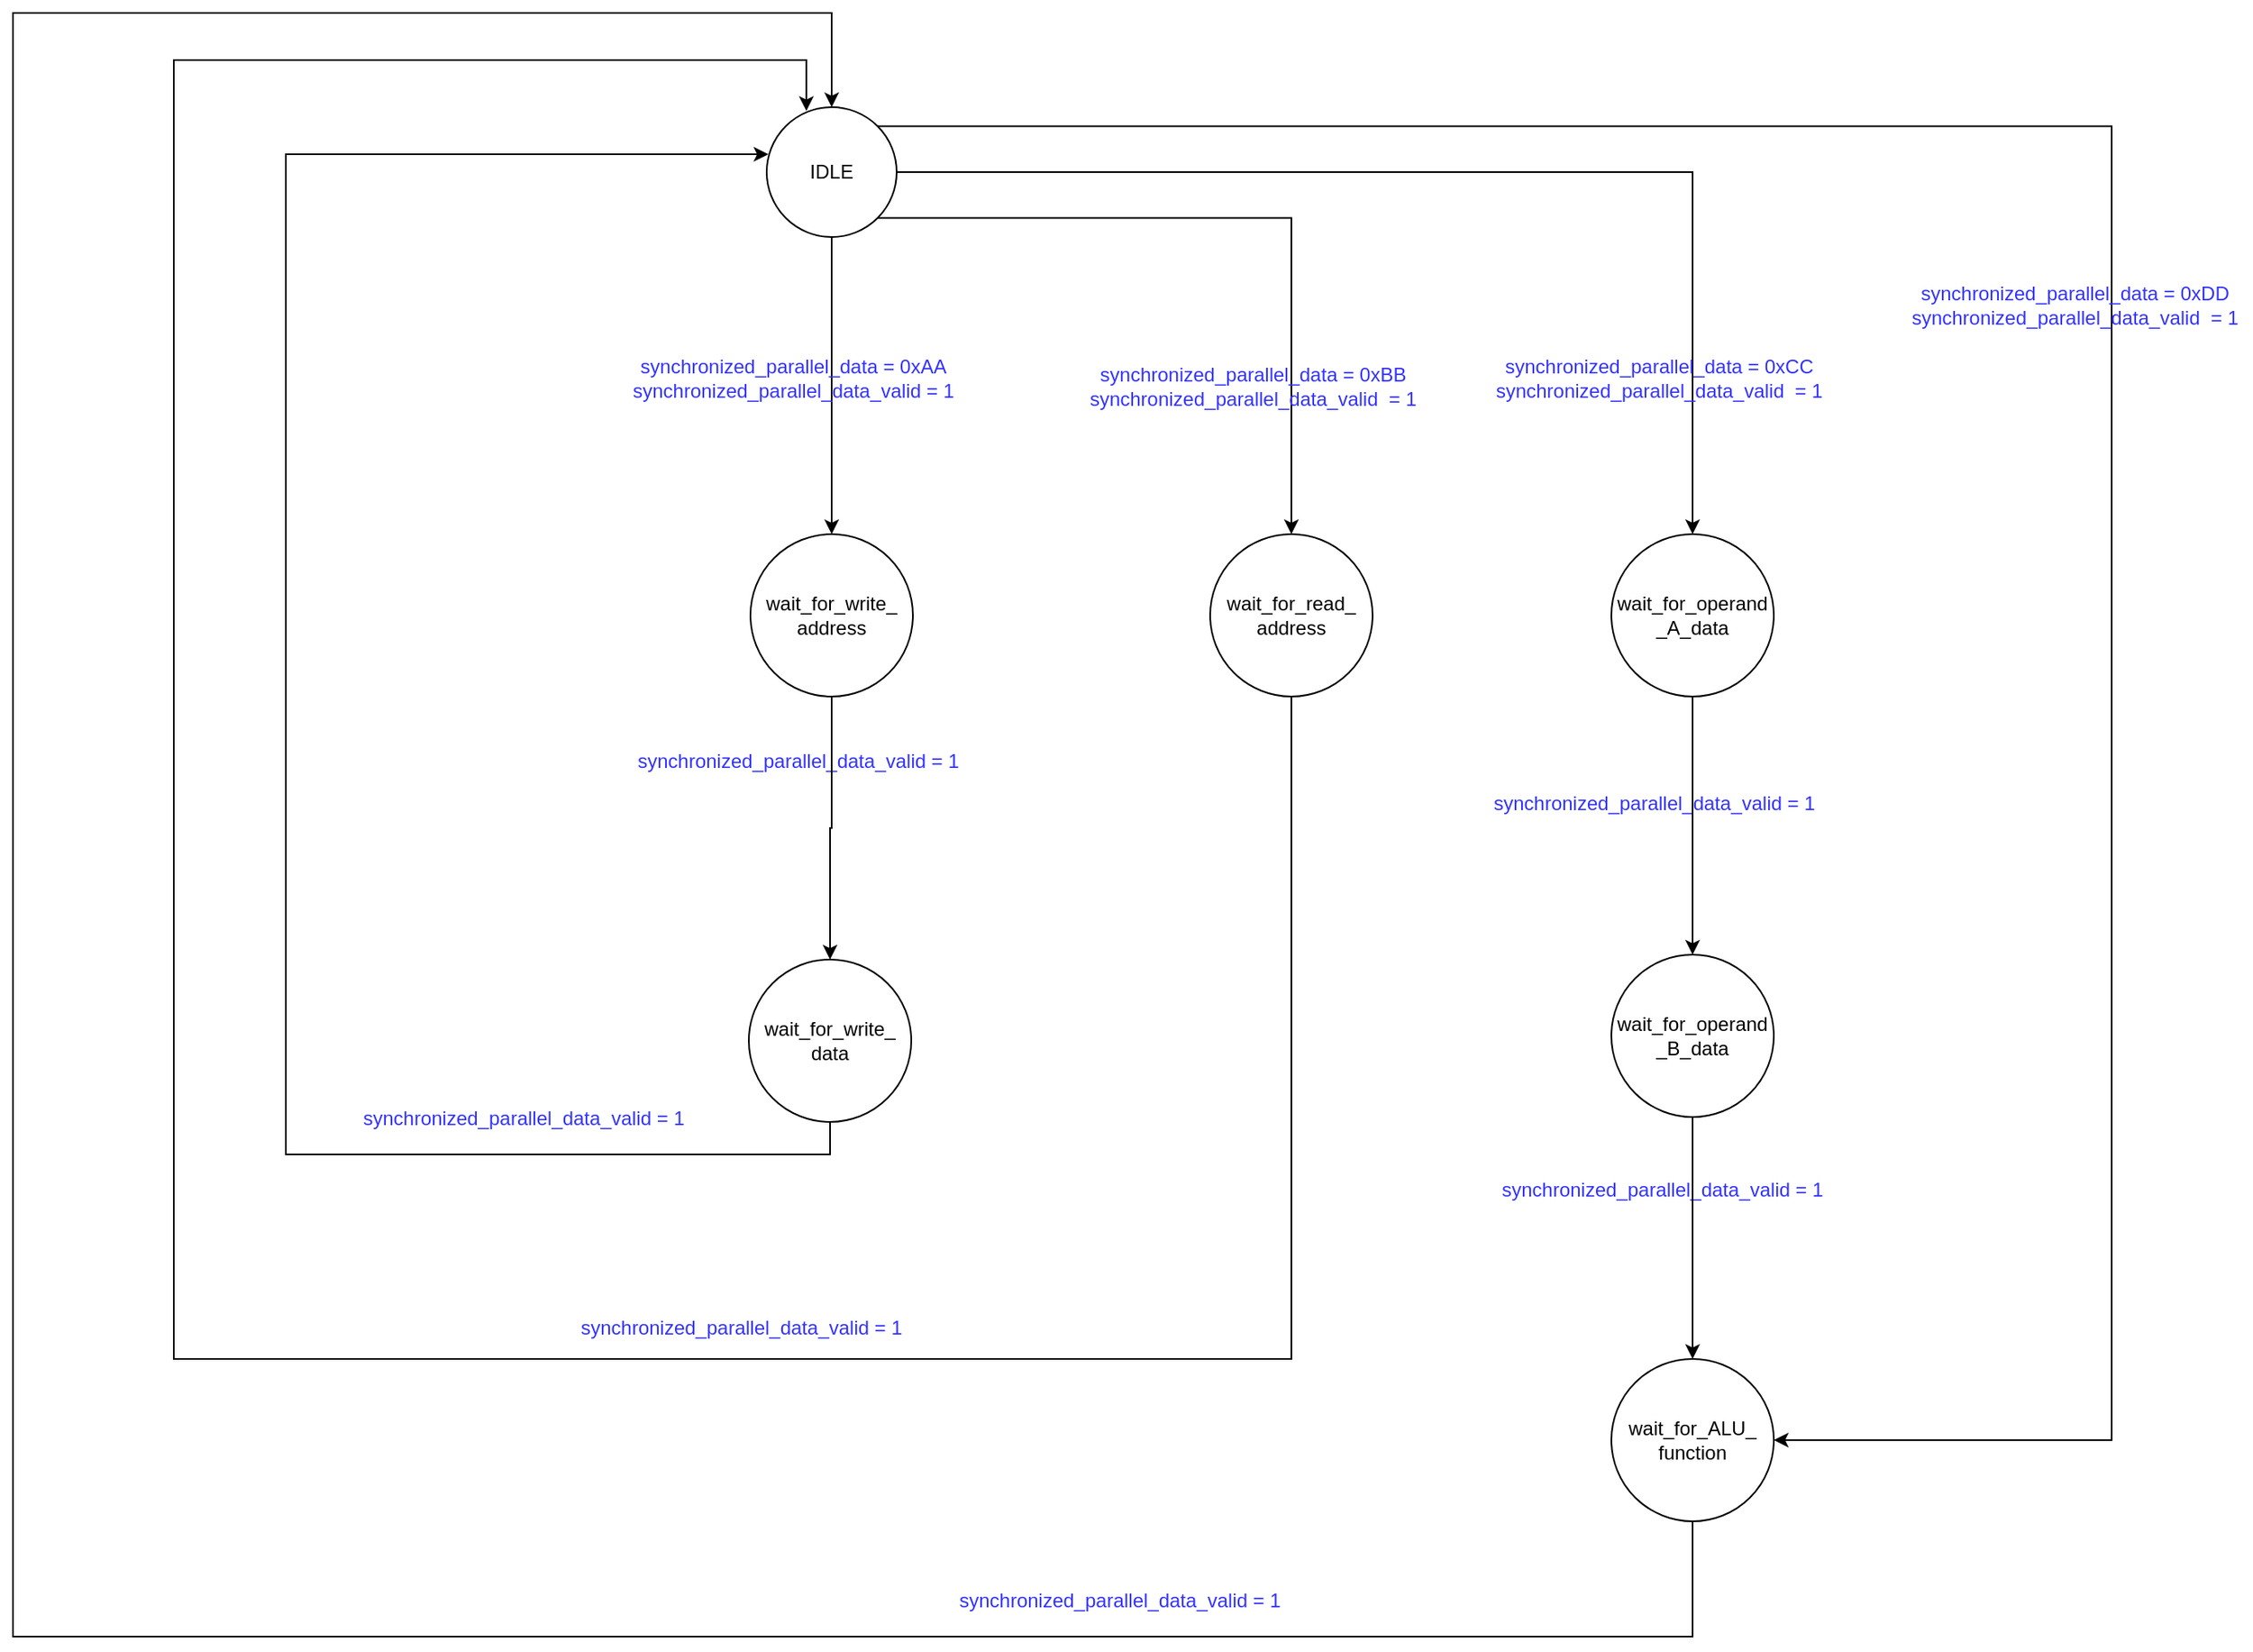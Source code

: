 <mxfile version="20.8.16" type="device" pages="6"><diagram id="2DP50VSsrfNPXDDXD0ts" name="UART_receiver_controller_FSM"><mxGraphModel dx="1599" dy="588" grid="0" gridSize="10" guides="1" tooltips="1" connect="1" arrows="1" fold="1" page="1" pageScale="1" pageWidth="850" pageHeight="1100" math="0" shadow="0"><root><mxCell id="0"/><mxCell id="1" parent="0"/><mxCell id="iJLniIkHwSKggHYRg12a-2" style="edgeStyle=orthogonalEdgeStyle;rounded=0;orthogonalLoop=1;jettySize=auto;html=1;exitX=0.5;exitY=1;exitDx=0;exitDy=0;entryX=0.5;entryY=0;entryDx=0;entryDy=0;" parent="1" source="EQ0N3nYJJMlzTOy03023-1" target="sTv3tiax1evNIUmRNn96-1" edge="1"><mxGeometry relative="1" as="geometry"><mxPoint x="210" y="286" as="targetPoint"/></mxGeometry></mxCell><mxCell id="PjKFaKD-vm8jvqZuCqHo-22" style="edgeStyle=orthogonalEdgeStyle;rounded=0;orthogonalLoop=1;jettySize=auto;html=1;exitX=1;exitY=1;exitDx=0;exitDy=0;entryX=0.5;entryY=0;entryDx=0;entryDy=0;fontColor=#FF3333;" parent="1" source="EQ0N3nYJJMlzTOy03023-1" target="sTv3tiax1evNIUmRNn96-11" edge="1"><mxGeometry relative="1" as="geometry"><mxPoint x="493" y="286" as="targetPoint"/></mxGeometry></mxCell><mxCell id="PjKFaKD-vm8jvqZuCqHo-52" style="edgeStyle=orthogonalEdgeStyle;rounded=0;orthogonalLoop=1;jettySize=auto;html=1;exitX=1;exitY=0.5;exitDx=0;exitDy=0;fontColor=#FF3333;entryX=0.5;entryY=0;entryDx=0;entryDy=0;" parent="1" source="EQ0N3nYJJMlzTOy03023-1" target="sTv3tiax1evNIUmRNn96-18" edge="1"><mxGeometry relative="1" as="geometry"><mxPoint x="740" y="286" as="targetPoint"/></mxGeometry></mxCell><mxCell id="sTv3tiax1evNIUmRNn96-27" style="edgeStyle=orthogonalEdgeStyle;rounded=0;orthogonalLoop=1;jettySize=auto;html=1;exitX=1;exitY=0;exitDx=0;exitDy=0;entryX=1;entryY=0.5;entryDx=0;entryDy=0;fontColor=#3333FF;" parent="1" source="EQ0N3nYJJMlzTOy03023-1" target="sTv3tiax1evNIUmRNn96-33" edge="1"><mxGeometry relative="1" as="geometry"><mxPoint x="952" y="286" as="targetPoint"/><Array as="points"><mxPoint x="998" y="92"/><mxPoint x="998" y="901"/></Array></mxGeometry></mxCell><mxCell id="EQ0N3nYJJMlzTOy03023-1" value="IDLE" style="ellipse;whiteSpace=wrap;html=1;aspect=fixed;" parent="1" vertex="1"><mxGeometry x="170" y="80" width="80" height="80" as="geometry"/></mxCell><mxCell id="iJLniIkHwSKggHYRg12a-3" value="&lt;font color=&quot;#3333ff&quot;&gt;synchronized_parallel_data = 0xAA&lt;br&gt;synchronized_parallel_data_valid = 1&lt;/font&gt;" style="text;html=1;align=center;verticalAlign=middle;resizable=0;points=[];autosize=1;strokeColor=none;fillColor=none;" parent="1" vertex="1"><mxGeometry x="78" y="226" width="216" height="41" as="geometry"/></mxCell><mxCell id="iJLniIkHwSKggHYRg12a-7" value="&lt;font color=&quot;#3333ff&quot;&gt;synchronized_parallel_data_valid = 1&lt;/font&gt;" style="text;html=1;align=center;verticalAlign=middle;resizable=0;points=[];autosize=1;strokeColor=none;fillColor=none;" parent="1" vertex="1"><mxGeometry x="108" y="470" width="162" height="26" as="geometry"/></mxCell><mxCell id="iJLniIkHwSKggHYRg12a-9" value="&lt;font color=&quot;#3333ff&quot;&gt;synchronized_parallel_data_valid = 1&lt;/font&gt;" style="text;html=1;align=center;verticalAlign=middle;resizable=0;points=[];autosize=1;strokeColor=none;fillColor=none;" parent="1" vertex="1"><mxGeometry x="-61" y="690" width="162" height="26" as="geometry"/></mxCell><mxCell id="PjKFaKD-vm8jvqZuCqHo-14" value="&lt;font color=&quot;#3333ff&quot;&gt;synchronized_parallel_data = 0xBB&lt;br&gt;synchronized_parallel_data_valid&amp;nbsp;&amp;nbsp;= 1&lt;/font&gt;" style="text;html=1;align=center;verticalAlign=middle;resizable=0;points=[];autosize=1;strokeColor=none;fillColor=none;" parent="1" vertex="1"><mxGeometry x="359" y="231" width="219" height="41" as="geometry"/></mxCell><mxCell id="PjKFaKD-vm8jvqZuCqHo-18" value="&lt;font color=&quot;#3333ff&quot;&gt;synchronized_parallel_data_valid = 1&lt;/font&gt;" style="text;html=1;align=center;verticalAlign=middle;resizable=0;points=[];autosize=1;strokeColor=none;fillColor=none;" parent="1" vertex="1"><mxGeometry x="73" y="819" width="162" height="26" as="geometry"/></mxCell><mxCell id="PjKFaKD-vm8jvqZuCqHo-48" value="&lt;font color=&quot;#3333ff&quot;&gt;synchronized_parallel_data = 0xCC&lt;br&gt;synchronized_parallel_data_valid&amp;nbsp;&amp;nbsp;= 1&lt;/font&gt;" style="text;html=1;align=center;verticalAlign=middle;resizable=0;points=[];autosize=1;strokeColor=none;fillColor=none;" parent="1" vertex="1"><mxGeometry x="609" y="226" width="219" height="41" as="geometry"/></mxCell><mxCell id="PjKFaKD-vm8jvqZuCqHo-50" value="&lt;font color=&quot;#3333ff&quot;&gt;synchronized_parallel_data_valid = 1&lt;/font&gt;" style="text;html=1;align=center;verticalAlign=middle;resizable=0;points=[];autosize=1;strokeColor=none;fillColor=none;" parent="1" vertex="1"><mxGeometry x="635" y="496" width="162" height="26" as="geometry"/></mxCell><mxCell id="PjKFaKD-vm8jvqZuCqHo-59" value="&lt;font color=&quot;#3333ff&quot;&gt;synchronized_parallel_data_valid = 1&lt;/font&gt;" style="text;html=1;align=center;verticalAlign=middle;resizable=0;points=[];autosize=1;strokeColor=none;fillColor=none;" parent="1" vertex="1"><mxGeometry x="640" y="734" width="162" height="26" as="geometry"/></mxCell><mxCell id="PjKFaKD-vm8jvqZuCqHo-63" value="&lt;font color=&quot;#3333ff&quot;&gt;synchronized_parallel_data_valid = 1&lt;/font&gt;" style="text;html=1;align=center;verticalAlign=middle;resizable=0;points=[];autosize=1;strokeColor=none;fillColor=none;" parent="1" vertex="1"><mxGeometry x="306" y="987" width="162" height="26" as="geometry"/></mxCell><mxCell id="sTv3tiax1evNIUmRNn96-4" style="edgeStyle=orthogonalEdgeStyle;rounded=0;orthogonalLoop=1;jettySize=auto;html=1;exitX=0.5;exitY=1;exitDx=0;exitDy=0;entryX=0.5;entryY=0;entryDx=0;entryDy=0;fontColor=#3333FF;" parent="1" source="sTv3tiax1evNIUmRNn96-1" target="sTv3tiax1evNIUmRNn96-7" edge="1"><mxGeometry relative="1" as="geometry"><mxPoint x="210" y="662.0" as="targetPoint"/></mxGeometry></mxCell><mxCell id="sTv3tiax1evNIUmRNn96-1" value="wait_for_write_&lt;br&gt;address" style="ellipse;whiteSpace=wrap;html=1;aspect=fixed;" parent="1" vertex="1"><mxGeometry x="160" y="343" width="100" height="100" as="geometry"/></mxCell><mxCell id="sTv3tiax1evNIUmRNn96-9" style="edgeStyle=orthogonalEdgeStyle;rounded=0;orthogonalLoop=1;jettySize=auto;html=1;exitX=0.5;exitY=1;exitDx=0;exitDy=0;entryX=0.013;entryY=0.363;entryDx=0;entryDy=0;fontColor=#3333FF;entryPerimeter=0;" parent="1" source="sTv3tiax1evNIUmRNn96-7" target="EQ0N3nYJJMlzTOy03023-1" edge="1"><mxGeometry relative="1" as="geometry"><mxPoint x="209" y="912.0" as="targetPoint"/><Array as="points"><mxPoint x="209" y="725"/><mxPoint x="-126" y="725"/><mxPoint x="-126" y="109"/></Array></mxGeometry></mxCell><mxCell id="sTv3tiax1evNIUmRNn96-7" value="wait_for_write_&lt;br&gt;data" style="ellipse;whiteSpace=wrap;html=1;aspect=fixed;" parent="1" vertex="1"><mxGeometry x="159" y="605" width="100" height="100" as="geometry"/></mxCell><mxCell id="HOQK97MJdMM_4qdSyrF6-4" style="edgeStyle=orthogonalEdgeStyle;rounded=0;orthogonalLoop=1;jettySize=auto;html=1;exitX=0.5;exitY=1;exitDx=0;exitDy=0;entryX=0.305;entryY=0.029;entryDx=0;entryDy=0;entryPerimeter=0;" parent="1" source="sTv3tiax1evNIUmRNn96-11" target="EQ0N3nYJJMlzTOy03023-1" edge="1"><mxGeometry relative="1" as="geometry"><Array as="points"><mxPoint x="493" y="851"/><mxPoint x="-195" y="851"/><mxPoint x="-195" y="51"/><mxPoint x="194" y="51"/></Array></mxGeometry></mxCell><mxCell id="sTv3tiax1evNIUmRNn96-11" value="wait_for_read_&lt;br&gt;address" style="ellipse;whiteSpace=wrap;html=1;aspect=fixed;" parent="1" vertex="1"><mxGeometry x="443" y="343" width="100" height="100" as="geometry"/></mxCell><mxCell id="HOQK97MJdMM_4qdSyrF6-5" style="edgeStyle=orthogonalEdgeStyle;rounded=0;orthogonalLoop=1;jettySize=auto;html=1;exitX=0.5;exitY=1;exitDx=0;exitDy=0;entryX=0.5;entryY=0;entryDx=0;entryDy=0;" parent="1" source="sTv3tiax1evNIUmRNn96-18" target="sTv3tiax1evNIUmRNn96-21" edge="1"><mxGeometry relative="1" as="geometry"/></mxCell><mxCell id="sTv3tiax1evNIUmRNn96-18" value="wait_for_operand&lt;br&gt;_A_data" style="ellipse;whiteSpace=wrap;html=1;aspect=fixed;" parent="1" vertex="1"><mxGeometry x="690" y="343" width="100" height="100" as="geometry"/></mxCell><mxCell id="HOQK97MJdMM_4qdSyrF6-6" style="edgeStyle=orthogonalEdgeStyle;rounded=0;orthogonalLoop=1;jettySize=auto;html=1;exitX=0.5;exitY=1;exitDx=0;exitDy=0;" parent="1" source="sTv3tiax1evNIUmRNn96-21" target="sTv3tiax1evNIUmRNn96-33" edge="1"><mxGeometry relative="1" as="geometry"/></mxCell><mxCell id="sTv3tiax1evNIUmRNn96-21" value="wait_for_operand&lt;br&gt;_B_data" style="ellipse;whiteSpace=wrap;html=1;aspect=fixed;" parent="1" vertex="1"><mxGeometry x="690" y="602" width="100" height="100" as="geometry"/></mxCell><mxCell id="sTv3tiax1evNIUmRNn96-28" value="&lt;font color=&quot;#3333ff&quot;&gt;synchronized_parallel_data = 0xDD&lt;br&gt;synchronized_parallel_data_valid&amp;nbsp;&amp;nbsp;= 1&lt;/font&gt;" style="text;html=1;align=center;verticalAlign=middle;resizable=0;points=[];autosize=1;strokeColor=none;fillColor=none;" parent="1" vertex="1"><mxGeometry x="865" y="181" width="219" height="41" as="geometry"/></mxCell><mxCell id="HOQK97MJdMM_4qdSyrF6-7" style="edgeStyle=orthogonalEdgeStyle;rounded=0;orthogonalLoop=1;jettySize=auto;html=1;exitX=0.5;exitY=1;exitDx=0;exitDy=0;entryX=0.5;entryY=0;entryDx=0;entryDy=0;" parent="1" source="sTv3tiax1evNIUmRNn96-33" target="EQ0N3nYJJMlzTOy03023-1" edge="1"><mxGeometry relative="1" as="geometry"><Array as="points"><mxPoint x="740" y="1022"/><mxPoint x="-294" y="1022"/><mxPoint x="-294" y="22"/><mxPoint x="210" y="22"/></Array></mxGeometry></mxCell><mxCell id="sTv3tiax1evNIUmRNn96-33" value="wait_for_ALU_&lt;br&gt;function" style="ellipse;whiteSpace=wrap;html=1;aspect=fixed;" parent="1" vertex="1"><mxGeometry x="690" y="851" width="100" height="100" as="geometry"/></mxCell></root></mxGraphModel></diagram><diagram id="GW0-Oc6DZW0JQIpmsuFK" name="UART_transmitter_controller_FSM"><mxGraphModel dx="2098" dy="980" grid="0" gridSize="10" guides="1" tooltips="1" connect="1" arrows="1" fold="1" page="1" pageScale="1" pageWidth="850" pageHeight="1100" math="0" shadow="0"><root><mxCell id="0"/><mxCell id="1" parent="0"/><mxCell id="AeRSx-qsE8lkwbNSF5TN-3" style="edgeStyle=orthogonalEdgeStyle;rounded=0;orthogonalLoop=1;jettySize=auto;html=1;exitX=0.5;exitY=1;exitDx=0;exitDy=0;entryX=0.5;entryY=0;entryDx=0;entryDy=0;" parent="1" source="0iUpXdGWhhIdZ_YBHbUX-1" target="AeRSx-qsE8lkwbNSF5TN-1" edge="1"><mxGeometry relative="1" as="geometry"/></mxCell><mxCell id="fJK31KvH8cNlcjstNz-r-7" style="edgeStyle=orthogonalEdgeStyle;rounded=0;orthogonalLoop=1;jettySize=auto;html=1;exitX=1;exitY=0.5;exitDx=0;exitDy=0;entryX=0.5;entryY=0;entryDx=0;entryDy=0;fontColor=#3333FF;" parent="1" source="0iUpXdGWhhIdZ_YBHbUX-1" target="fJK31KvH8cNlcjstNz-r-6" edge="1"><mxGeometry relative="1" as="geometry"/></mxCell><mxCell id="0iUpXdGWhhIdZ_YBHbUX-1" value="IDLE" style="ellipse;whiteSpace=wrap;html=1;aspect=fixed;" parent="1" vertex="1"><mxGeometry x="375" y="108" width="80" height="80" as="geometry"/></mxCell><mxCell id="0iUpXdGWhhIdZ_YBHbUX-7" value="&lt;font color=&quot;#3333ff&quot;&gt;transmitter_busy_synchronized = 0&amp;nbsp;&lt;br&gt;read_data_valid = 1&lt;/font&gt;" style="text;html=1;align=center;verticalAlign=middle;resizable=0;points=[];autosize=1;strokeColor=none;fillColor=none;" parent="1" vertex="1"><mxGeometry x="311" y="203" width="208" height="41" as="geometry"/></mxCell><mxCell id="F9n9UeHtRo9BCU4ya_Z7-4" style="edgeStyle=orthogonalEdgeStyle;rounded=0;orthogonalLoop=1;jettySize=auto;html=1;exitX=0;exitY=0.5;exitDx=0;exitDy=0;entryX=0;entryY=0.5;entryDx=0;entryDy=0;" parent="1" source="AeRSx-qsE8lkwbNSF5TN-1" target="0iUpXdGWhhIdZ_YBHbUX-1" edge="1"><mxGeometry relative="1" as="geometry"><Array as="points"><mxPoint x="251" y="428"/><mxPoint x="251" y="148"/></Array></mxGeometry></mxCell><mxCell id="AeRSx-qsE8lkwbNSF5TN-1" value="TRANSMIT_&lt;br&gt;REGISTER_FILE_&lt;br&gt;DATA" style="ellipse;whiteSpace=wrap;html=1;aspect=fixed;" parent="1" vertex="1"><mxGeometry x="353.5" y="366" width="123" height="123" as="geometry"/></mxCell><mxCell id="fJK31KvH8cNlcjstNz-r-2" value="&lt;font color=&quot;#3333ff&quot;&gt;transmission_current_state == TRANSMISSION_ENDED&lt;/font&gt;" style="text;html=1;align=center;verticalAlign=middle;resizable=0;points=[];autosize=1;strokeColor=none;fillColor=none;" parent="1" vertex="1"><mxGeometry x="-9" y="296" width="323" height="26" as="geometry"/></mxCell><mxCell id="F9n9UeHtRo9BCU4ya_Z7-2" style="edgeStyle=orthogonalEdgeStyle;rounded=0;orthogonalLoop=1;jettySize=auto;html=1;exitX=0.5;exitY=1;exitDx=0;exitDy=0;entryX=0.5;entryY=0;entryDx=0;entryDy=0;" parent="1" source="fJK31KvH8cNlcjstNz-r-6" target="F9n9UeHtRo9BCU4ya_Z7-1" edge="1"><mxGeometry relative="1" as="geometry"/></mxCell><mxCell id="fJK31KvH8cNlcjstNz-r-6" value="TRANSMIT_LOWER&lt;br&gt;_ALU_RESULT" style="ellipse;whiteSpace=wrap;html=1;aspect=fixed;" parent="1" vertex="1"><mxGeometry x="658" y="359" width="123" height="123" as="geometry"/></mxCell><mxCell id="fJK31KvH8cNlcjstNz-r-8" value="&lt;font color=&quot;#3333ff&quot;&gt;transmitter_busy_synchronized = 0&amp;nbsp;&lt;br&gt;ALU_result_valid = 1&lt;/font&gt;" style="text;html=1;align=center;verticalAlign=middle;resizable=0;points=[];autosize=1;strokeColor=none;fillColor=none;" parent="1" vertex="1"><mxGeometry x="610" y="212" width="208" height="41" as="geometry"/></mxCell><mxCell id="F9n9UeHtRo9BCU4ya_Z7-6" style="edgeStyle=orthogonalEdgeStyle;rounded=0;orthogonalLoop=1;jettySize=auto;html=1;exitX=0.5;exitY=1;exitDx=0;exitDy=0;entryX=0.5;entryY=0;entryDx=0;entryDy=0;" parent="1" source="fJK31KvH8cNlcjstNz-r-10" target="0iUpXdGWhhIdZ_YBHbUX-1" edge="1"><mxGeometry relative="1" as="geometry"><Array as="points"><mxPoint x="720" y="1067"/><mxPoint x="1097" y="1067"/><mxPoint x="1097" y="52"/><mxPoint x="415" y="52"/></Array></mxGeometry></mxCell><mxCell id="fJK31KvH8cNlcjstNz-r-10" value="TRANSMIT_UPPER&lt;br style=&quot;border-color: var(--border-color);&quot;&gt;_ALU_RESULT" style="ellipse;whiteSpace=wrap;html=1;aspect=fixed;" parent="1" vertex="1"><mxGeometry x="658" y="850" width="123" height="123" as="geometry"/></mxCell><mxCell id="fJK31KvH8cNlcjstNz-r-39" style="edgeStyle=orthogonalEdgeStyle;rounded=0;orthogonalLoop=1;jettySize=auto;html=1;exitX=1;exitY=0.5;exitDx=0;exitDy=0;entryX=0;entryY=0.5;entryDx=0;entryDy=0;fontColor=#000000;" parent="1" source="fJK31KvH8cNlcjstNz-r-19" target="fJK31KvH8cNlcjstNz-r-36" edge="1"><mxGeometry relative="1" as="geometry"/></mxCell><mxCell id="fJK31KvH8cNlcjstNz-r-19" value="&lt;font color=&quot;#000000&quot;&gt;NO_TRANSMISSION&lt;/font&gt;" style="ellipse;whiteSpace=wrap;html=1;aspect=fixed;fontColor=#FF3333;" parent="1" vertex="1"><mxGeometry x="225" y="1220" width="133" height="133" as="geometry"/></mxCell><mxCell id="fJK31KvH8cNlcjstNz-r-22" value="&lt;font color=&quot;#3333ff&quot;&gt;transmitter_busy_synchronized = 0&lt;/font&gt;" style="text;html=1;align=center;verticalAlign=middle;resizable=0;points=[];autosize=1;strokeColor=none;fillColor=none;fontColor=#000000;" parent="1" vertex="1"><mxGeometry x="115" y="1137" width="204" height="26" as="geometry"/></mxCell><mxCell id="fJK31KvH8cNlcjstNz-r-24" value="&lt;font color=&quot;#3333ff&quot;&gt;transmitter_busy_synchronized = 1&lt;/font&gt;" style="text;html=1;align=center;verticalAlign=middle;resizable=0;points=[];autosize=1;strokeColor=none;fillColor=none;fontColor=#000000;" parent="1" vertex="1"><mxGeometry x="414" y="1258" width="204" height="26" as="geometry"/></mxCell><mxCell id="fJK31KvH8cNlcjstNz-r-32" value="&lt;font color=&quot;#3333ff&quot;&gt;transmitter_busy_synchronized = 0&lt;/font&gt;" style="text;html=1;align=center;verticalAlign=middle;resizable=0;points=[];autosize=1;strokeColor=none;fillColor=none;fontColor=#000000;" parent="1" vertex="1"><mxGeometry x="646" y="1416" width="204" height="26" as="geometry"/></mxCell><mxCell id="fJK31KvH8cNlcjstNz-r-38" style="edgeStyle=orthogonalEdgeStyle;rounded=0;orthogonalLoop=1;jettySize=auto;html=1;exitX=0.5;exitY=1;exitDx=0;exitDy=0;fontColor=#000000;" parent="1" source="fJK31KvH8cNlcjstNz-r-36" target="fJK31KvH8cNlcjstNz-r-37" edge="1"><mxGeometry relative="1" as="geometry"/></mxCell><mxCell id="fJK31KvH8cNlcjstNz-r-36" value="&lt;font color=&quot;#000000&quot;&gt;TRANSMISSION_&lt;br&gt;BEGAN&lt;br&gt;&lt;/font&gt;" style="ellipse;whiteSpace=wrap;html=1;aspect=fixed;fontColor=#FF3333;" parent="1" vertex="1"><mxGeometry x="681.5" y="1220" width="133" height="133" as="geometry"/></mxCell><mxCell id="fJK31KvH8cNlcjstNz-r-44" style="edgeStyle=orthogonalEdgeStyle;rounded=0;orthogonalLoop=1;jettySize=auto;html=1;exitX=0;exitY=0.5;exitDx=0;exitDy=0;fontColor=#000000;" parent="1" source="fJK31KvH8cNlcjstNz-r-37" target="fJK31KvH8cNlcjstNz-r-19" edge="1"><mxGeometry relative="1" as="geometry"/></mxCell><mxCell id="fJK31KvH8cNlcjstNz-r-37" value="&lt;font color=&quot;#000000&quot;&gt;TRANSMISSION_&lt;br&gt;ENDED&lt;br&gt;&lt;/font&gt;" style="ellipse;whiteSpace=wrap;html=1;aspect=fixed;fontColor=#FF3333;" parent="1" vertex="1"><mxGeometry x="682" y="1544" width="133" height="133" as="geometry"/></mxCell><mxCell id="fJK31KvH8cNlcjstNz-r-43" style="edgeStyle=orthogonalEdgeStyle;rounded=0;orthogonalLoop=1;jettySize=auto;html=1;exitX=0;exitY=0.5;exitDx=0;exitDy=0;entryX=0.5;entryY=0;entryDx=0;entryDy=0;fontColor=#000000;" parent="1" source="fJK31KvH8cNlcjstNz-r-19" target="fJK31KvH8cNlcjstNz-r-19" edge="1"><mxGeometry relative="1" as="geometry"><Array as="points"><mxPoint x="155" y="1286"/><mxPoint x="155" y="1166"/><mxPoint x="292" y="1166"/></Array></mxGeometry></mxCell><mxCell id="F9n9UeHtRo9BCU4ya_Z7-3" style="edgeStyle=orthogonalEdgeStyle;rounded=0;orthogonalLoop=1;jettySize=auto;html=1;exitX=0.5;exitY=1;exitDx=0;exitDy=0;entryX=0.5;entryY=0;entryDx=0;entryDy=0;" parent="1" source="F9n9UeHtRo9BCU4ya_Z7-1" target="fJK31KvH8cNlcjstNz-r-10" edge="1"><mxGeometry relative="1" as="geometry"/></mxCell><mxCell id="F9n9UeHtRo9BCU4ya_Z7-1" value="WAIT_FOR_UPPER&lt;br&gt;_ALU_RESULT" style="ellipse;whiteSpace=wrap;html=1;aspect=fixed;" parent="1" vertex="1"><mxGeometry x="658" y="622" width="123" height="123" as="geometry"/></mxCell><mxCell id="F9n9UeHtRo9BCU4ya_Z7-5" value="&lt;font color=&quot;#3333ff&quot;&gt;transmission_current_state == TRANSMISSION_ENDED&lt;/font&gt;" style="text;html=1;align=center;verticalAlign=middle;resizable=0;points=[];autosize=1;strokeColor=none;fillColor=none;" parent="1" vertex="1"><mxGeometry x="524" y="532" width="323" height="26" as="geometry"/></mxCell><mxCell id="F9n9UeHtRo9BCU4ya_Z7-7" value="&lt;font color=&quot;#3333ff&quot;&gt;transmission_current_state == TRANSMISSION_ENDED&lt;/font&gt;" style="text;html=1;align=center;verticalAlign=middle;resizable=0;points=[];autosize=1;strokeColor=none;fillColor=none;" parent="1" vertex="1"><mxGeometry x="746" y="1034" width="323" height="26" as="geometry"/></mxCell><mxCell id="F9n9UeHtRo9BCU4ya_Z7-8" value="&lt;font color=&quot;#3333ff&quot;&gt;transmitter_Q_pulse_generator == 0&lt;/font&gt;" style="text;html=1;align=center;verticalAlign=middle;resizable=0;points=[];autosize=1;strokeColor=none;fillColor=none;" parent="1" vertex="1"><mxGeometry x="598" y="776" width="211" height="26" as="geometry"/></mxCell></root></mxGraphModel></diagram><diagram id="GFFv7DKqo90Kc5cswtZb" name="UART_receiver_FSM"><mxGraphModel dx="749" dy="588" grid="0" gridSize="10" guides="1" tooltips="1" connect="1" arrows="1" fold="1" page="1" pageScale="1" pageWidth="850" pageHeight="1100" math="0" shadow="0"><root><mxCell id="0"/><mxCell id="1" parent="0"/><mxCell id="m7FwcXQ2XuAHeqUEaBEd-1" style="edgeStyle=orthogonalEdgeStyle;rounded=0;orthogonalLoop=1;jettySize=auto;html=1;exitX=1;exitY=0.5;exitDx=0;exitDy=0;entryX=0;entryY=0.5;entryDx=0;entryDy=0;" parent="1" source="m7FwcXQ2XuAHeqUEaBEd-2" target="m7FwcXQ2XuAHeqUEaBEd-4" edge="1"><mxGeometry relative="1" as="geometry"/></mxCell><mxCell id="m7FwcXQ2XuAHeqUEaBEd-2" value="IDLE" style="ellipse;whiteSpace=wrap;html=1;aspect=fixed;" parent="1" vertex="1"><mxGeometry x="50" y="130" width="80" height="80" as="geometry"/></mxCell><mxCell id="m7FwcXQ2XuAHeqUEaBEd-3" style="edgeStyle=orthogonalEdgeStyle;rounded=0;orthogonalLoop=1;jettySize=auto;html=1;exitX=1;exitY=0.5;exitDx=0;exitDy=0;entryX=0;entryY=0.5;entryDx=0;entryDy=0;" parent="1" source="m7FwcXQ2XuAHeqUEaBEd-4" target="m7FwcXQ2XuAHeqUEaBEd-8" edge="1"><mxGeometry relative="1" as="geometry"/></mxCell><mxCell id="m7FwcXQ2XuAHeqUEaBEd-18" style="edgeStyle=orthogonalEdgeStyle;rounded=0;orthogonalLoop=1;jettySize=auto;html=1;exitX=0.5;exitY=0;exitDx=0;exitDy=0;entryX=0.5;entryY=0;entryDx=0;entryDy=0;" parent="1" source="m7FwcXQ2XuAHeqUEaBEd-4" target="m7FwcXQ2XuAHeqUEaBEd-2" edge="1"><mxGeometry relative="1" as="geometry"><Array as="points"><mxPoint x="340" y="79"/><mxPoint x="90" y="79"/></Array></mxGeometry></mxCell><mxCell id="m7FwcXQ2XuAHeqUEaBEd-4" value="Start Bit Reception" style="ellipse;whiteSpace=wrap;html=1;aspect=fixed;" parent="1" vertex="1"><mxGeometry x="300" y="130" width="80" height="80" as="geometry"/></mxCell><mxCell id="m7FwcXQ2XuAHeqUEaBEd-5" value="serial_data = 0" style="text;html=1;align=center;verticalAlign=middle;resizable=0;points=[];autosize=1;strokeColor=none;fillColor=none;" parent="1" vertex="1"><mxGeometry x="152" y="142" width="97" height="26" as="geometry"/></mxCell><mxCell id="m7FwcXQ2XuAHeqUEaBEd-6" style="edgeStyle=orthogonalEdgeStyle;rounded=0;orthogonalLoop=1;jettySize=auto;html=1;exitX=0.5;exitY=1;exitDx=0;exitDy=0;entryX=1;entryY=0.5;entryDx=0;entryDy=0;" parent="1" source="m7FwcXQ2XuAHeqUEaBEd-8" target="m7FwcXQ2XuAHeqUEaBEd-10" edge="1"><mxGeometry relative="1" as="geometry"/></mxCell><mxCell id="m7FwcXQ2XuAHeqUEaBEd-7" style="edgeStyle=orthogonalEdgeStyle;rounded=0;orthogonalLoop=1;jettySize=auto;html=1;exitX=0.5;exitY=1;exitDx=0;exitDy=0;entryX=0.5;entryY=1;entryDx=0;entryDy=0;" parent="1" source="m7FwcXQ2XuAHeqUEaBEd-8" target="m7FwcXQ2XuAHeqUEaBEd-13" edge="1"><mxGeometry relative="1" as="geometry"><Array as="points"><mxPoint x="650" y="520"/><mxPoint x="90" y="520"/></Array></mxGeometry></mxCell><mxCell id="m7FwcXQ2XuAHeqUEaBEd-8" value="Serial Data Reception" style="ellipse;whiteSpace=wrap;html=1;aspect=fixed;" parent="1" vertex="1"><mxGeometry x="610" y="130" width="80" height="80" as="geometry"/></mxCell><mxCell id="m7FwcXQ2XuAHeqUEaBEd-9" style="edgeStyle=orthogonalEdgeStyle;rounded=0;orthogonalLoop=1;jettySize=auto;html=1;exitX=0;exitY=0.5;exitDx=0;exitDy=0;entryX=1;entryY=0.5;entryDx=0;entryDy=0;" parent="1" source="m7FwcXQ2XuAHeqUEaBEd-10" target="m7FwcXQ2XuAHeqUEaBEd-13" edge="1"><mxGeometry relative="1" as="geometry"/></mxCell><mxCell id="m7FwcXQ2XuAHeqUEaBEd-10" value="Parity Bit Reception" style="ellipse;whiteSpace=wrap;html=1;aspect=fixed;" parent="1" vertex="1"><mxGeometry x="240" y="350" width="80" height="80" as="geometry"/></mxCell><mxCell id="m7FwcXQ2XuAHeqUEaBEd-11" value="serial_data_transmission_state[3] &amp;amp;&amp;amp; parity_enable =1" style="text;html=1;align=center;verticalAlign=middle;resizable=0;points=[];autosize=1;strokeColor=none;fillColor=none;" parent="1" vertex="1"><mxGeometry x="346" y="362" width="309" height="26" as="geometry"/></mxCell><mxCell id="m7FwcXQ2XuAHeqUEaBEd-12" style="edgeStyle=orthogonalEdgeStyle;rounded=0;orthogonalLoop=1;jettySize=auto;html=1;exitX=0.5;exitY=0;exitDx=0;exitDy=0;entryX=0.5;entryY=1;entryDx=0;entryDy=0;" parent="1" source="m7FwcXQ2XuAHeqUEaBEd-13" target="m7FwcXQ2XuAHeqUEaBEd-2" edge="1"><mxGeometry relative="1" as="geometry"/></mxCell><mxCell id="m7FwcXQ2XuAHeqUEaBEd-13" value="Stop Bit Reception" style="ellipse;whiteSpace=wrap;html=1;aspect=fixed;" parent="1" vertex="1"><mxGeometry x="50" y="350" width="80" height="80" as="geometry"/></mxCell><mxCell id="m7FwcXQ2XuAHeqUEaBEd-14" value="serial_data_transmission_state[3] &amp;amp;&amp;amp; parity_enable = 0" style="text;html=1;align=center;verticalAlign=middle;resizable=0;points=[];autosize=1;strokeColor=none;fillColor=none;" parent="1" vertex="1"><mxGeometry x="209" y="492" width="312" height="26" as="geometry"/></mxCell><mxCell id="m7FwcXQ2XuAHeqUEaBEd-15" style="edgeStyle=orthogonalEdgeStyle;rounded=0;orthogonalLoop=1;jettySize=auto;html=1;exitX=0.5;exitY=0;exitDx=0;exitDy=0;entryX=1;entryY=0.5;entryDx=0;entryDy=0;" parent="1" source="m7FwcXQ2XuAHeqUEaBEd-8" target="m7FwcXQ2XuAHeqUEaBEd-8" edge="1"><mxGeometry relative="1" as="geometry"><Array as="points"><mxPoint x="650" y="80"/><mxPoint x="740" y="80"/><mxPoint x="740" y="170"/></Array></mxGeometry></mxCell><mxCell id="m7FwcXQ2XuAHeqUEaBEd-16" value="serial_data_transmission_state[3] == 0" style="text;html=1;align=center;verticalAlign=middle;resizable=0;points=[];autosize=1;strokeColor=none;fillColor=none;" parent="1" vertex="1"><mxGeometry x="615" y="51" width="224" height="26" as="geometry"/></mxCell><mxCell id="m7FwcXQ2XuAHeqUEaBEd-19" value="(edge_count == 1111 &amp;amp;&amp;amp; prescale == 1) ||&lt;br&gt;(edge_count == 111 &amp;amp;&amp;amp; prescale == 0)" style="text;html=1;align=center;verticalAlign=middle;resizable=0;points=[];autosize=1;strokeColor=none;fillColor=none;" parent="1" vertex="1"><mxGeometry x="372" y="127" width="238" height="41" as="geometry"/></mxCell></root></mxGraphModel></diagram><diagram id="AuBsqwipLcpgqCuYhGjs" name="UART_receiver"><mxGraphModel dx="749" dy="588" grid="0" gridSize="10" guides="1" tooltips="1" connect="1" arrows="1" fold="1" page="1" pageScale="1" pageWidth="850" pageHeight="1100" math="0" shadow="0"><root><mxCell id="0"/><mxCell id="1" parent="0"/><mxCell id="5H8CeB-ivjSnEuuvH8W3-1" style="edgeStyle=orthogonalEdgeStyle;rounded=0;orthogonalLoop=1;jettySize=auto;html=1;entryX=0.004;entryY=0.12;entryDx=0;entryDy=0;entryPerimeter=0;fillColor=#1ba1e2;strokeColor=#006EAF;" parent="1" source="5H8CeB-ivjSnEuuvH8W3-4" target="5H8CeB-ivjSnEuuvH8W3-9" edge="1"><mxGeometry relative="1" as="geometry"/></mxCell><mxCell id="5H8CeB-ivjSnEuuvH8W3-2" style="edgeStyle=orthogonalEdgeStyle;rounded=0;orthogonalLoop=1;jettySize=auto;html=1;entryX=0;entryY=0.25;entryDx=0;entryDy=0;fillColor=#1ba1e2;strokeColor=#006EAF;" parent="1" source="5H8CeB-ivjSnEuuvH8W3-4" target="5H8CeB-ivjSnEuuvH8W3-21" edge="1"><mxGeometry relative="1" as="geometry"><Array as="points"><mxPoint x="244" y="450"/><mxPoint x="244" y="766"/><mxPoint x="395" y="766"/></Array></mxGeometry></mxCell><mxCell id="5H8CeB-ivjSnEuuvH8W3-88" style="edgeStyle=orthogonalEdgeStyle;rounded=0;orthogonalLoop=1;jettySize=auto;html=1;entryX=0;entryY=0.5;entryDx=0;entryDy=0;fontColor=#3333FF;fillColor=#1ba1e2;strokeColor=#006EAF;" parent="1" source="5H8CeB-ivjSnEuuvH8W3-4" target="5H8CeB-ivjSnEuuvH8W3-46" edge="1"><mxGeometry relative="1" as="geometry"><Array as="points"><mxPoint x="244" y="450"/><mxPoint x="244" y="382"/></Array></mxGeometry></mxCell><mxCell id="l7jbq52t-534s-5CLk5D-2" style="edgeStyle=orthogonalEdgeStyle;rounded=0;orthogonalLoop=1;jettySize=auto;html=1;entryX=-0.005;entryY=0.642;entryDx=0;entryDy=0;entryPerimeter=0;fontColor=#3333FF;fillColor=#1ba1e2;strokeColor=#006EAF;" parent="1" source="5H8CeB-ivjSnEuuvH8W3-4" target="5H8CeB-ivjSnEuuvH8W3-39" edge="1"><mxGeometry relative="1" as="geometry"/></mxCell><mxCell id="l7jbq52t-534s-5CLk5D-5" style="edgeStyle=orthogonalEdgeStyle;rounded=0;orthogonalLoop=1;jettySize=auto;html=1;entryX=0.33;entryY=0.003;entryDx=0;entryDy=0;entryPerimeter=0;fontColor=#3333FF;fillColor=#1ba1e2;strokeColor=#006EAF;" parent="1" source="5H8CeB-ivjSnEuuvH8W3-4" target="5H8CeB-ivjSnEuuvH8W3-51" edge="1"><mxGeometry relative="1" as="geometry"><Array as="points"><mxPoint x="244" y="450"/><mxPoint x="244" y="26"/><mxPoint x="988" y="26"/></Array></mxGeometry></mxCell><mxCell id="5H8CeB-ivjSnEuuvH8W3-4" value="&lt;font color=&quot;#3333ff&quot;&gt;clk&lt;/font&gt;" style="text;html=1;align=center;verticalAlign=middle;resizable=0;points=[];autosize=1;strokeColor=none;fillColor=none;" parent="1" vertex="1"><mxGeometry x="65" y="437" width="33" height="26" as="geometry"/></mxCell><mxCell id="5H8CeB-ivjSnEuuvH8W3-5" style="edgeStyle=orthogonalEdgeStyle;rounded=0;orthogonalLoop=1;jettySize=auto;html=1;exitX=0.25;exitY=1;exitDx=0;exitDy=0;entryX=0.25;entryY=0;entryDx=0;entryDy=0;" parent="1" edge="1"><mxGeometry relative="1" as="geometry"><mxPoint x="431.5" y="661" as="sourcePoint"/><mxPoint x="427.5" y="733" as="targetPoint"/><Array as="points"><mxPoint x="427.5" y="661"/></Array></mxGeometry></mxCell><mxCell id="5H8CeB-ivjSnEuuvH8W3-6" style="edgeStyle=orthogonalEdgeStyle;rounded=0;orthogonalLoop=1;jettySize=auto;html=1;exitX=0.5;exitY=1;exitDx=0;exitDy=0;entryX=0.66;entryY=0.005;entryDx=0;entryDy=0;entryPerimeter=0;" parent="1" source="5H8CeB-ivjSnEuuvH8W3-9" target="5H8CeB-ivjSnEuuvH8W3-21" edge="1"><mxGeometry relative="1" as="geometry"><Array as="points"><mxPoint x="474.5" y="661"/></Array></mxGeometry></mxCell><mxCell id="5H8CeB-ivjSnEuuvH8W3-44" style="edgeStyle=orthogonalEdgeStyle;rounded=0;orthogonalLoop=1;jettySize=auto;html=1;exitX=0.25;exitY=0;exitDx=0;exitDy=0;entryX=0.25;entryY=1;entryDx=0;entryDy=0;fontColor=#000000;" parent="1" source="5H8CeB-ivjSnEuuvH8W3-9" target="5H8CeB-ivjSnEuuvH8W3-39" edge="1"><mxGeometry relative="1" as="geometry"><Array as="points"><mxPoint x="431" y="422"/></Array></mxGeometry></mxCell><mxCell id="5H8CeB-ivjSnEuuvH8W3-62" style="edgeStyle=orthogonalEdgeStyle;rounded=0;orthogonalLoop=1;jettySize=auto;html=1;exitX=1;exitY=0.25;exitDx=0;exitDy=0;entryX=0;entryY=0.75;entryDx=0;entryDy=0;fontColor=#000000;" parent="1" source="5H8CeB-ivjSnEuuvH8W3-9" target="5H8CeB-ivjSnEuuvH8W3-53" edge="1"><mxGeometry relative="1" as="geometry"><Array as="points"><mxPoint x="914" y="482"/><mxPoint x="914" y="290"/></Array></mxGeometry></mxCell><mxCell id="5H8CeB-ivjSnEuuvH8W3-63" style="edgeStyle=orthogonalEdgeStyle;rounded=0;orthogonalLoop=1;jettySize=auto;html=1;exitX=1;exitY=0.5;exitDx=0;exitDy=0;entryX=0;entryY=0.75;entryDx=0;entryDy=0;fontColor=#000000;" parent="1" source="5H8CeB-ivjSnEuuvH8W3-9" target="5H8CeB-ivjSnEuuvH8W3-52" edge="1"><mxGeometry relative="1" as="geometry"><Array as="points"><mxPoint x="882" y="542"/><mxPoint x="882" y="192"/></Array></mxGeometry></mxCell><mxCell id="5H8CeB-ivjSnEuuvH8W3-64" style="edgeStyle=orthogonalEdgeStyle;rounded=0;orthogonalLoop=1;jettySize=auto;html=1;exitX=1;exitY=0.75;exitDx=0;exitDy=0;entryX=0;entryY=0.75;entryDx=0;entryDy=0;fontColor=#000000;" parent="1" source="5H8CeB-ivjSnEuuvH8W3-9" target="5H8CeB-ivjSnEuuvH8W3-51" edge="1"><mxGeometry relative="1" as="geometry"><Array as="points"><mxPoint x="852" y="601"/><mxPoint x="852" y="91"/></Array></mxGeometry></mxCell><mxCell id="5H8CeB-ivjSnEuuvH8W3-77" style="edgeStyle=orthogonalEdgeStyle;rounded=0;orthogonalLoop=1;jettySize=auto;html=1;exitX=1;exitY=1;exitDx=0;exitDy=0;fontColor=#000000;" parent="1" source="5H8CeB-ivjSnEuuvH8W3-9" edge="1"><mxGeometry relative="1" as="geometry"><mxPoint x="1262" y="650" as="targetPoint"/><Array as="points"><mxPoint x="569" y="650"/><mxPoint x="1244" y="650"/></Array></mxGeometry></mxCell><mxCell id="5H8CeB-ivjSnEuuvH8W3-90" style="edgeStyle=orthogonalEdgeStyle;rounded=0;orthogonalLoop=1;jettySize=auto;html=1;exitX=1;exitY=0;exitDx=0;exitDy=0;entryX=0.5;entryY=1;entryDx=0;entryDy=0;fontColor=#3333FF;" parent="1" source="5H8CeB-ivjSnEuuvH8W3-9" target="5H8CeB-ivjSnEuuvH8W3-46" edge="1"><mxGeometry relative="1" as="geometry"><Array as="points"><mxPoint x="569" y="448"/><mxPoint x="743" y="448"/></Array></mxGeometry></mxCell><mxCell id="5H8CeB-ivjSnEuuvH8W3-9" value="UART_reciever_FSM" style="rounded=0;whiteSpace=wrap;html=1;" parent="1" vertex="1"><mxGeometry x="383" y="422" width="186" height="239" as="geometry"/></mxCell><mxCell id="5H8CeB-ivjSnEuuvH8W3-10" style="edgeStyle=orthogonalEdgeStyle;rounded=0;orthogonalLoop=1;jettySize=auto;html=1;entryX=-0.012;entryY=0.225;entryDx=0;entryDy=0;entryPerimeter=0;fillColor=#d80073;strokeColor=#A50040;" parent="1" source="5H8CeB-ivjSnEuuvH8W3-13" target="5H8CeB-ivjSnEuuvH8W3-9" edge="1"><mxGeometry relative="1" as="geometry"/></mxCell><mxCell id="5H8CeB-ivjSnEuuvH8W3-11" style="edgeStyle=orthogonalEdgeStyle;rounded=0;orthogonalLoop=1;jettySize=auto;html=1;entryX=0;entryY=0.5;entryDx=0;entryDy=0;fillColor=#a20025;strokeColor=#6F0000;" parent="1" source="5H8CeB-ivjSnEuuvH8W3-13" target="5H8CeB-ivjSnEuuvH8W3-21" edge="1"><mxGeometry relative="1" as="geometry"><Array as="points"><mxPoint x="283.5" y="476"/><mxPoint x="283.5" y="801"/></Array></mxGeometry></mxCell><mxCell id="5H8CeB-ivjSnEuuvH8W3-89" style="edgeStyle=orthogonalEdgeStyle;rounded=0;orthogonalLoop=1;jettySize=auto;html=1;entryX=0;entryY=0.75;entryDx=0;entryDy=0;fontColor=#3333FF;fillColor=#d80073;strokeColor=#A50040;" parent="1" source="5H8CeB-ivjSnEuuvH8W3-13" target="5H8CeB-ivjSnEuuvH8W3-46" edge="1"><mxGeometry relative="1" as="geometry"><Array as="points"><mxPoint x="283" y="476"/><mxPoint x="283" y="397"/></Array></mxGeometry></mxCell><mxCell id="l7jbq52t-534s-5CLk5D-3" style="edgeStyle=orthogonalEdgeStyle;rounded=0;orthogonalLoop=1;jettySize=auto;html=1;entryX=0.002;entryY=0.824;entryDx=0;entryDy=0;entryPerimeter=0;fontColor=#3333FF;fillColor=#d80073;strokeColor=#A50040;" parent="1" source="5H8CeB-ivjSnEuuvH8W3-13" target="5H8CeB-ivjSnEuuvH8W3-39" edge="1"><mxGeometry relative="1" as="geometry"><Array as="points"><mxPoint x="283" y="476"/><mxPoint x="283" y="321"/></Array></mxGeometry></mxCell><mxCell id="5H8CeB-ivjSnEuuvH8W3-13" value="&lt;font color=&quot;#3333ff&quot;&gt;reset&lt;/font&gt;" style="text;html=1;align=center;verticalAlign=middle;resizable=0;points=[];autosize=1;strokeColor=none;fillColor=none;" parent="1" vertex="1"><mxGeometry x="62" y="463" width="45" height="26" as="geometry"/></mxCell><mxCell id="5H8CeB-ivjSnEuuvH8W3-14" style="edgeStyle=orthogonalEdgeStyle;rounded=0;orthogonalLoop=1;jettySize=auto;html=1;entryX=0.001;entryY=0.333;entryDx=0;entryDy=0;entryPerimeter=0;fillColor=#ffcd28;gradientColor=#ffa500;strokeColor=#d79b00;" parent="1" source="5H8CeB-ivjSnEuuvH8W3-16" target="5H8CeB-ivjSnEuuvH8W3-9" edge="1"><mxGeometry relative="1" as="geometry"/></mxCell><mxCell id="5H8CeB-ivjSnEuuvH8W3-16" value="&lt;font color=&quot;#3333ff&quot;&gt;parity_enable&lt;/font&gt;" style="text;html=1;align=center;verticalAlign=middle;resizable=0;points=[];autosize=1;strokeColor=none;fillColor=none;" parent="1" vertex="1"><mxGeometry x="25" y="489" width="90" height="26" as="geometry"/></mxCell><mxCell id="5H8CeB-ivjSnEuuvH8W3-17" style="edgeStyle=orthogonalEdgeStyle;rounded=0;orthogonalLoop=1;jettySize=auto;html=1;entryX=0.001;entryY=0.469;entryDx=0;entryDy=0;entryPerimeter=0;fillColor=#6a00ff;strokeColor=#3700CC;" parent="1" source="5H8CeB-ivjSnEuuvH8W3-19" target="5H8CeB-ivjSnEuuvH8W3-9" edge="1"><mxGeometry relative="1" as="geometry"/></mxCell><mxCell id="5H8CeB-ivjSnEuuvH8W3-50" style="edgeStyle=orthogonalEdgeStyle;rounded=0;orthogonalLoop=1;jettySize=auto;html=1;entryX=0;entryY=0.5;entryDx=0;entryDy=0;fontColor=#000000;fillColor=#6a00ff;strokeColor=#3700CC;" parent="1" source="5H8CeB-ivjSnEuuvH8W3-19" target="5H8CeB-ivjSnEuuvH8W3-39" edge="1"><mxGeometry relative="1" as="geometry"><Array as="points"><mxPoint x="212" y="534"/><mxPoint x="212" y="275"/></Array></mxGeometry></mxCell><mxCell id="5H8CeB-ivjSnEuuvH8W3-19" value="&lt;font color=&quot;#3333ff&quot;&gt;serial_data&lt;/font&gt;" style="text;html=1;align=center;verticalAlign=middle;resizable=0;points=[];autosize=1;strokeColor=none;fillColor=none;" parent="1" vertex="1"><mxGeometry x="43" y="521" width="77" height="26" as="geometry"/></mxCell><mxCell id="5H8CeB-ivjSnEuuvH8W3-38" style="edgeStyle=orthogonalEdgeStyle;rounded=0;orthogonalLoop=1;jettySize=auto;html=1;exitX=1;exitY=0.75;exitDx=0;exitDy=0;fontColor=#FF3333;fillColor=#0050ef;strokeColor=#001DBC;" parent="1" source="5H8CeB-ivjSnEuuvH8W3-21" edge="1"><mxGeometry relative="1" as="geometry"><mxPoint x="1256" y="835" as="targetPoint"/></mxGeometry></mxCell><mxCell id="l7jbq52t-534s-5CLk5D-10" style="edgeStyle=orthogonalEdgeStyle;rounded=0;orthogonalLoop=1;jettySize=auto;html=1;exitX=1;exitY=0.75;exitDx=0;exitDy=0;entryX=0.75;entryY=0;entryDx=0;entryDy=0;strokeColor=#001DBC;fontColor=#3333FF;fillColor=#0050ef;" parent="1" source="5H8CeB-ivjSnEuuvH8W3-21" target="5H8CeB-ivjSnEuuvH8W3-52" edge="1"><mxGeometry relative="1" as="geometry"><Array as="points"><mxPoint x="1136" y="835"/><mxPoint x="1136" y="127"/><mxPoint x="1038" y="127"/></Array></mxGeometry></mxCell><mxCell id="5H8CeB-ivjSnEuuvH8W3-21" value="deserializer" style="rounded=0;whiteSpace=wrap;html=1;" parent="1" vertex="1"><mxGeometry x="395.5" y="733" width="120" height="136" as="geometry"/></mxCell><mxCell id="5H8CeB-ivjSnEuuvH8W3-25" value="deserializer_enable" style="text;html=1;align=center;verticalAlign=middle;resizable=0;points=[];autosize=1;strokeColor=none;fillColor=none;" parent="1" vertex="1"><mxGeometry x="308.5" y="682" width="122" height="26" as="geometry"/></mxCell><mxCell id="5H8CeB-ivjSnEuuvH8W3-26" value="data_index" style="text;html=1;align=center;verticalAlign=middle;resizable=0;points=[];autosize=1;strokeColor=none;fillColor=none;" parent="1" vertex="1"><mxGeometry x="478" y="684" width="77" height="26" as="geometry"/></mxCell><mxCell id="5H8CeB-ivjSnEuuvH8W3-33" value="&lt;font color=&quot;#ff3333&quot;&gt;&lt;b&gt;parallel_data&lt;/b&gt;&lt;/font&gt;" style="text;html=1;align=center;verticalAlign=middle;resizable=0;points=[];autosize=1;strokeColor=none;fillColor=none;" parent="1" vertex="1"><mxGeometry x="1145" y="805" width="91" height="26" as="geometry"/></mxCell><mxCell id="5H8CeB-ivjSnEuuvH8W3-37" value="&lt;b&gt;&lt;font color=&quot;#ff3333&quot;&gt;data_valid&lt;/font&gt;&lt;/b&gt;" style="text;html=1;align=center;verticalAlign=middle;resizable=0;points=[];autosize=1;strokeColor=none;fillColor=none;" parent="1" vertex="1"><mxGeometry x="1139" y="628" width="77" height="26" as="geometry"/></mxCell><mxCell id="5H8CeB-ivjSnEuuvH8W3-58" style="edgeStyle=orthogonalEdgeStyle;rounded=0;orthogonalLoop=1;jettySize=auto;html=1;exitX=1;exitY=0.5;exitDx=0;exitDy=0;entryX=0;entryY=0.5;entryDx=0;entryDy=0;fontColor=#000000;fillColor=#e3c800;strokeColor=#B09500;" parent="1" source="5H8CeB-ivjSnEuuvH8W3-39" target="5H8CeB-ivjSnEuuvH8W3-51" edge="1"><mxGeometry relative="1" as="geometry"><Array as="points"><mxPoint x="814" y="275"/><mxPoint x="814" y="76"/></Array></mxGeometry></mxCell><mxCell id="5H8CeB-ivjSnEuuvH8W3-59" style="edgeStyle=orthogonalEdgeStyle;rounded=0;orthogonalLoop=1;jettySize=auto;html=1;exitX=1;exitY=0.5;exitDx=0;exitDy=0;entryX=0;entryY=0.5;entryDx=0;entryDy=0;fontColor=#000000;fillColor=#e3c800;strokeColor=#B09500;" parent="1" source="5H8CeB-ivjSnEuuvH8W3-39" target="5H8CeB-ivjSnEuuvH8W3-52" edge="1"><mxGeometry relative="1" as="geometry"><Array as="points"><mxPoint x="814" y="275"/><mxPoint x="814" y="177"/></Array></mxGeometry></mxCell><mxCell id="5H8CeB-ivjSnEuuvH8W3-60" style="edgeStyle=orthogonalEdgeStyle;rounded=0;orthogonalLoop=1;jettySize=auto;html=1;exitX=1;exitY=0.5;exitDx=0;exitDy=0;entryX=0;entryY=0.5;entryDx=0;entryDy=0;fontColor=#000000;fillColor=#e3c800;strokeColor=#B09500;" parent="1" source="5H8CeB-ivjSnEuuvH8W3-39" target="5H8CeB-ivjSnEuuvH8W3-53" edge="1"><mxGeometry relative="1" as="geometry"/></mxCell><mxCell id="5H8CeB-ivjSnEuuvH8W3-78" style="edgeStyle=orthogonalEdgeStyle;rounded=0;orthogonalLoop=1;jettySize=auto;html=1;exitX=1;exitY=0.5;exitDx=0;exitDy=0;entryX=1;entryY=0.25;entryDx=0;entryDy=0;fontColor=#000000;fillColor=#e3c800;strokeColor=#B09500;" parent="1" source="5H8CeB-ivjSnEuuvH8W3-39" target="5H8CeB-ivjSnEuuvH8W3-21" edge="1"><mxGeometry relative="1" as="geometry"><Array as="points"><mxPoint x="814" y="275"/><mxPoint x="814" y="767"/></Array></mxGeometry></mxCell><mxCell id="5H8CeB-ivjSnEuuvH8W3-39" value="&lt;font color=&quot;#000000&quot;&gt;data_sampler&lt;/font&gt;" style="rounded=0;whiteSpace=wrap;html=1;fontColor=#FF3333;" parent="1" vertex="1"><mxGeometry x="390" y="204" width="165" height="142" as="geometry"/></mxCell><mxCell id="Hw6CczxWEDWGbXfsZPku-4" style="edgeStyle=orthogonalEdgeStyle;rounded=0;orthogonalLoop=1;jettySize=auto;html=1;entryX=0.001;entryY=0.667;entryDx=0;entryDy=0;entryPerimeter=0;fontColor=#3333FF;" parent="1" source="5H8CeB-ivjSnEuuvH8W3-41" target="5H8CeB-ivjSnEuuvH8W3-9" edge="1"><mxGeometry relative="1" as="geometry"/></mxCell><mxCell id="Hw6CczxWEDWGbXfsZPku-5" style="edgeStyle=orthogonalEdgeStyle;rounded=0;orthogonalLoop=1;jettySize=auto;html=1;entryX=0;entryY=0.25;entryDx=0;entryDy=0;fontColor=#3333FF;" parent="1" source="5H8CeB-ivjSnEuuvH8W3-41" target="5H8CeB-ivjSnEuuvH8W3-39" edge="1"><mxGeometry relative="1" as="geometry"><Array as="points"><mxPoint x="179" y="581"/><mxPoint x="179" y="239"/></Array></mxGeometry></mxCell><mxCell id="Hw6CczxWEDWGbXfsZPku-6" style="edgeStyle=orthogonalEdgeStyle;rounded=0;orthogonalLoop=1;jettySize=auto;html=1;entryX=0.398;entryY=0.016;entryDx=0;entryDy=0;entryPerimeter=0;fontColor=#3333FF;" parent="1" source="5H8CeB-ivjSnEuuvH8W3-41" target="5H8CeB-ivjSnEuuvH8W3-46" edge="1"><mxGeometry relative="1" as="geometry"><Array as="points"><mxPoint x="179" y="581"/><mxPoint x="179" y="184"/><mxPoint x="731" y="184"/></Array></mxGeometry></mxCell><mxCell id="5H8CeB-ivjSnEuuvH8W3-41" value="&lt;font color=&quot;#3333ff&quot;&gt;prescale&lt;/font&gt;" style="text;html=1;align=center;verticalAlign=middle;resizable=0;points=[];autosize=1;strokeColor=none;fillColor=none;" parent="1" vertex="1"><mxGeometry x="44" y="568" width="63" height="26" as="geometry"/></mxCell><mxCell id="5H8CeB-ivjSnEuuvH8W3-45" value="data_sampler_enable" style="text;html=1;align=center;verticalAlign=middle;resizable=0;points=[];autosize=1;strokeColor=none;fillColor=none;fontColor=#000000;" parent="1" vertex="1"><mxGeometry x="303" y="349" width="133" height="26" as="geometry"/></mxCell><mxCell id="5H8CeB-ivjSnEuuvH8W3-85" style="edgeStyle=orthogonalEdgeStyle;rounded=0;orthogonalLoop=1;jettySize=auto;html=1;exitX=0;exitY=0.25;exitDx=0;exitDy=0;entryX=0.654;entryY=0.994;entryDx=0;entryDy=0;entryPerimeter=0;fontColor=#3333FF;" parent="1" source="5H8CeB-ivjSnEuuvH8W3-46" target="5H8CeB-ivjSnEuuvH8W3-39" edge="1"><mxGeometry relative="1" as="geometry"/></mxCell><mxCell id="5H8CeB-ivjSnEuuvH8W3-86" style="edgeStyle=orthogonalEdgeStyle;rounded=0;orthogonalLoop=1;jettySize=auto;html=1;exitX=0;exitY=0.25;exitDx=0;exitDy=0;entryX=0.618;entryY=0.008;entryDx=0;entryDy=0;entryPerimeter=0;fontColor=#3333FF;" parent="1" source="5H8CeB-ivjSnEuuvH8W3-46" target="5H8CeB-ivjSnEuuvH8W3-9" edge="1"><mxGeometry relative="1" as="geometry"/></mxCell><mxCell id="5H8CeB-ivjSnEuuvH8W3-46" value="edge_counter" style="rounded=0;whiteSpace=wrap;html=1;fontColor=#000000;" parent="1" vertex="1"><mxGeometry x="683" y="352" width="120" height="60" as="geometry"/></mxCell><mxCell id="5H8CeB-ivjSnEuuvH8W3-49" value="edge_count" style="text;html=1;align=center;verticalAlign=middle;resizable=0;points=[];autosize=1;strokeColor=none;fillColor=none;fontColor=#000000;" parent="1" vertex="1"><mxGeometry x="582" y="336" width="81" height="26" as="geometry"/></mxCell><mxCell id="5H8CeB-ivjSnEuuvH8W3-73" style="edgeStyle=orthogonalEdgeStyle;rounded=0;orthogonalLoop=1;jettySize=auto;html=1;exitX=1;exitY=0.5;exitDx=0;exitDy=0;entryX=1.002;entryY=0.847;entryDx=0;entryDy=0;entryPerimeter=0;fontColor=#000000;fillColor=#e51400;strokeColor=#B20000;" parent="1" source="5H8CeB-ivjSnEuuvH8W3-51" target="5H8CeB-ivjSnEuuvH8W3-9" edge="1"><mxGeometry relative="1" as="geometry"><Array as="points"><mxPoint x="1117" y="76"/><mxPoint x="1117" y="624"/></Array></mxGeometry></mxCell><mxCell id="kXqcBwgJeXlctTXx1mME-14" style="edgeStyle=orthogonalEdgeStyle;rounded=0;orthogonalLoop=1;jettySize=auto;html=1;exitX=1;exitY=0.25;exitDx=0;exitDy=0;entryX=0.175;entryY=0.25;entryDx=0;entryDy=0;entryPerimeter=0;strokeColor=#B20000;fontColor=#FF3333;" parent="1" source="5H8CeB-ivjSnEuuvH8W3-51" target="kXqcBwgJeXlctTXx1mME-9" edge="1"><mxGeometry relative="1" as="geometry"><Array as="points"><mxPoint x="1068" y="76"/><mxPoint x="1117" y="76"/><mxPoint x="1117" y="335"/></Array></mxGeometry></mxCell><mxCell id="5H8CeB-ivjSnEuuvH8W3-51" value="start_bit_checker" style="rounded=0;whiteSpace=wrap;html=1;fontColor=#000000;" parent="1" vertex="1"><mxGeometry x="948" y="46" width="120" height="60" as="geometry"/></mxCell><mxCell id="5H8CeB-ivjSnEuuvH8W3-72" style="edgeStyle=orthogonalEdgeStyle;rounded=0;orthogonalLoop=1;jettySize=auto;html=1;exitX=1;exitY=0.5;exitDx=0;exitDy=0;entryX=0.995;entryY=0.629;entryDx=0;entryDy=0;entryPerimeter=0;fontColor=#000000;fillColor=#e51400;strokeColor=#B20000;" parent="1" source="5H8CeB-ivjSnEuuvH8W3-52" target="5H8CeB-ivjSnEuuvH8W3-9" edge="1"><mxGeometry relative="1" as="geometry"><Array as="points"><mxPoint x="1096" y="177"/><mxPoint x="1096" y="572"/></Array></mxGeometry></mxCell><mxCell id="kXqcBwgJeXlctTXx1mME-4" style="edgeStyle=orthogonalEdgeStyle;rounded=0;orthogonalLoop=1;jettySize=auto;html=1;exitX=1;exitY=0.5;exitDx=0;exitDy=0;strokeColor=#B20000;" parent="1" source="5H8CeB-ivjSnEuuvH8W3-52" edge="1"><mxGeometry relative="1" as="geometry"><mxPoint x="1306.857" y="177.5" as="targetPoint"/></mxGeometry></mxCell><mxCell id="5H8CeB-ivjSnEuuvH8W3-52" value="parity_bit_checker" style="rounded=0;whiteSpace=wrap;html=1;fontColor=#000000;" parent="1" vertex="1"><mxGeometry x="948" y="147" width="120" height="60" as="geometry"/></mxCell><mxCell id="5H8CeB-ivjSnEuuvH8W3-71" style="edgeStyle=orthogonalEdgeStyle;rounded=0;orthogonalLoop=1;jettySize=auto;html=1;exitX=0.25;exitY=1;exitDx=0;exitDy=0;entryX=1.002;entryY=0.364;entryDx=0;entryDy=0;entryPerimeter=0;fontColor=#000000;fillColor=#e51400;strokeColor=#B20000;" parent="1" source="5H8CeB-ivjSnEuuvH8W3-53" target="5H8CeB-ivjSnEuuvH8W3-9" edge="1"><mxGeometry relative="1" as="geometry"><Array as="points"><mxPoint x="1017" y="305"/><mxPoint x="1017" y="509"/></Array></mxGeometry></mxCell><mxCell id="kXqcBwgJeXlctTXx1mME-13" style="edgeStyle=orthogonalEdgeStyle;rounded=0;orthogonalLoop=1;jettySize=auto;html=1;exitX=0.25;exitY=1;exitDx=0;exitDy=0;strokeColor=#B20000;fontColor=#FF3333;entryX=0.175;entryY=0.75;entryDx=0;entryDy=0;entryPerimeter=0;" parent="1" source="5H8CeB-ivjSnEuuvH8W3-53" target="kXqcBwgJeXlctTXx1mME-9" edge="1"><mxGeometry relative="1" as="geometry"><mxPoint x="977.75" y="379.107" as="targetPoint"/><Array as="points"><mxPoint x="1017" y="305"/><mxPoint x="1017" y="375"/></Array></mxGeometry></mxCell><mxCell id="5H8CeB-ivjSnEuuvH8W3-53" value="stop_bit_checker" style="rounded=0;whiteSpace=wrap;html=1;fontColor=#000000;" parent="1" vertex="1"><mxGeometry x="948" y="245" width="120" height="60" as="geometry"/></mxCell><mxCell id="5H8CeB-ivjSnEuuvH8W3-61" value="sampled_bit" style="text;html=1;align=center;verticalAlign=middle;resizable=0;points=[];autosize=1;strokeColor=none;fillColor=none;fontColor=#000000;" parent="1" vertex="1"><mxGeometry x="569" y="249" width="83" height="26" as="geometry"/></mxCell><mxCell id="5H8CeB-ivjSnEuuvH8W3-67" value="stop_bit_check_enable" style="text;html=1;align=center;verticalAlign=middle;resizable=0;points=[];autosize=1;strokeColor=none;fillColor=none;fontColor=#000000;" parent="1" vertex="1"><mxGeometry x="628.5" y="460" width="141" height="26" as="geometry"/></mxCell><mxCell id="5H8CeB-ivjSnEuuvH8W3-68" value="start_bit_check_enable" style="text;html=1;align=center;verticalAlign=middle;resizable=0;points=[];autosize=1;strokeColor=none;fillColor=none;fontColor=#000000;" parent="1" vertex="1"><mxGeometry x="625" y="579" width="141" height="26" as="geometry"/></mxCell><mxCell id="5H8CeB-ivjSnEuuvH8W3-69" value="parity_bit_check_enable" style="text;html=1;align=center;verticalAlign=middle;resizable=0;points=[];autosize=1;strokeColor=none;fillColor=none;fontColor=#000000;" parent="1" vertex="1"><mxGeometry x="628.5" y="520" width="147" height="26" as="geometry"/></mxCell><mxCell id="5H8CeB-ivjSnEuuvH8W3-74" value="stop_bit_error" style="text;html=1;align=center;verticalAlign=middle;resizable=0;points=[];autosize=1;strokeColor=none;fillColor=none;fontColor=#000000;" parent="1" vertex="1"><mxGeometry x="919" y="487" width="92" height="26" as="geometry"/></mxCell><mxCell id="5H8CeB-ivjSnEuuvH8W3-75" value="parity_bit_error" style="text;html=1;align=center;verticalAlign=middle;resizable=0;points=[];autosize=1;strokeColor=none;fillColor=none;fontColor=#000000;" parent="1" vertex="1"><mxGeometry x="912" y="549" width="99" height="26" as="geometry"/></mxCell><mxCell id="5H8CeB-ivjSnEuuvH8W3-76" value="start_bit_error" style="text;html=1;align=center;verticalAlign=middle;resizable=0;points=[];autosize=1;strokeColor=none;fillColor=none;fontColor=#000000;" parent="1" vertex="1"><mxGeometry x="923" y="602" width="93" height="26" as="geometry"/></mxCell><mxCell id="5H8CeB-ivjSnEuuvH8W3-80" value="edge_counter_enable" style="text;html=1;align=center;verticalAlign=middle;resizable=0;points=[];autosize=1;strokeColor=none;fillColor=none;fontColor=#000000;" parent="1" vertex="1"><mxGeometry x="580" y="424" width="134" height="26" as="geometry"/></mxCell><mxCell id="5H8CeB-ivjSnEuuvH8W3-82" style="edgeStyle=orthogonalEdgeStyle;rounded=0;orthogonalLoop=1;jettySize=auto;html=1;entryX=0;entryY=0.25;entryDx=0;entryDy=0;fontColor=#000000;fillColor=#cdeb8b;strokeColor=#00FF00;" parent="1" source="5H8CeB-ivjSnEuuvH8W3-81" target="5H8CeB-ivjSnEuuvH8W3-52" edge="1"><mxGeometry relative="1" as="geometry"/></mxCell><mxCell id="5H8CeB-ivjSnEuuvH8W3-81" value="&lt;font color=&quot;#3333ff&quot;&gt;parity_type&lt;/font&gt;" style="text;html=1;align=center;verticalAlign=middle;resizable=0;points=[];autosize=1;strokeColor=none;fillColor=none;fontColor=#000000;" parent="1" vertex="1"><mxGeometry x="55" y="150" width="77" height="26" as="geometry"/></mxCell><mxCell id="kXqcBwgJeXlctTXx1mME-6" value="&lt;font color=&quot;#ff3333&quot;&gt;&lt;b&gt;parity_error&lt;/b&gt;&lt;/font&gt;" style="text;html=1;align=center;verticalAlign=middle;resizable=0;points=[];autosize=1;strokeColor=none;fillColor=none;fontColor=#000000;" parent="1" vertex="1"><mxGeometry x="1174" y="145" width="85" height="26" as="geometry"/></mxCell><mxCell id="kXqcBwgJeXlctTXx1mME-15" style="edgeStyle=orthogonalEdgeStyle;rounded=0;orthogonalLoop=1;jettySize=auto;html=1;exitX=1;exitY=0.5;exitDx=0;exitDy=0;exitPerimeter=0;strokeColor=#000000;fontColor=#FF3333;" parent="1" source="kXqcBwgJeXlctTXx1mME-9" edge="1"><mxGeometry relative="1" as="geometry"><mxPoint x="1426.143" y="355" as="targetPoint"/></mxGeometry></mxCell><mxCell id="kXqcBwgJeXlctTXx1mME-9" value="" style="shape=xor;whiteSpace=wrap;html=1;fontColor=#FF3333;" parent="1" vertex="1"><mxGeometry x="1266" y="315" width="66" height="80" as="geometry"/></mxCell><mxCell id="kXqcBwgJeXlctTXx1mME-16" value="&lt;b&gt;frame_error&lt;/b&gt;" style="text;html=1;align=center;verticalAlign=middle;resizable=0;points=[];autosize=1;strokeColor=none;fillColor=none;fontColor=#FF3333;" parent="1" vertex="1"><mxGeometry x="1340" y="311" width="85" height="26" as="geometry"/></mxCell></root></mxGraphModel></diagram><diagram id="hoD407xXecISnQCwnc4n" name="UART_transmitter_FSM"><mxGraphModel dx="749" dy="588" grid="0" gridSize="10" guides="1" tooltips="1" connect="1" arrows="1" fold="1" page="1" pageScale="1" pageWidth="850" pageHeight="1100" math="0" shadow="0"><root><mxCell id="0"/><mxCell id="1" parent="0"/><mxCell id="KnzHEsWtXyi6YAyeqPwS-1" style="edgeStyle=orthogonalEdgeStyle;rounded=0;orthogonalLoop=1;jettySize=auto;html=1;exitX=1;exitY=0.5;exitDx=0;exitDy=0;entryX=0;entryY=0.5;entryDx=0;entryDy=0;" parent="1" source="KnzHEsWtXyi6YAyeqPwS-2" target="KnzHEsWtXyi6YAyeqPwS-4" edge="1"><mxGeometry relative="1" as="geometry"/></mxCell><mxCell id="KnzHEsWtXyi6YAyeqPwS-2" value="IDLE" style="ellipse;whiteSpace=wrap;html=1;aspect=fixed;" parent="1" vertex="1"><mxGeometry x="50" y="130" width="80" height="80" as="geometry"/></mxCell><mxCell id="KnzHEsWtXyi6YAyeqPwS-3" style="edgeStyle=orthogonalEdgeStyle;rounded=0;orthogonalLoop=1;jettySize=auto;html=1;exitX=1;exitY=0.5;exitDx=0;exitDy=0;entryX=0;entryY=0.5;entryDx=0;entryDy=0;" parent="1" source="KnzHEsWtXyi6YAyeqPwS-4" target="KnzHEsWtXyi6YAyeqPwS-8" edge="1"><mxGeometry relative="1" as="geometry"/></mxCell><mxCell id="KnzHEsWtXyi6YAyeqPwS-4" value="start_bit_&lt;br&gt;transmission" style="ellipse;whiteSpace=wrap;html=1;aspect=fixed;" parent="1" vertex="1"><mxGeometry x="300" y="130" width="80" height="80" as="geometry"/></mxCell><mxCell id="KnzHEsWtXyi6YAyeqPwS-5" value="&lt;font color=&quot;#3333ff&quot;&gt;data_valid = 1&lt;/font&gt;" style="text;html=1;align=center;verticalAlign=middle;resizable=0;points=[];autosize=1;strokeColor=none;fillColor=none;" parent="1" vertex="1"><mxGeometry x="154" y="142" width="93" height="26" as="geometry"/></mxCell><mxCell id="KnzHEsWtXyi6YAyeqPwS-6" style="edgeStyle=orthogonalEdgeStyle;rounded=0;orthogonalLoop=1;jettySize=auto;html=1;exitX=0.5;exitY=1;exitDx=0;exitDy=0;entryX=1;entryY=0.5;entryDx=0;entryDy=0;" parent="1" source="KnzHEsWtXyi6YAyeqPwS-8" target="KnzHEsWtXyi6YAyeqPwS-10" edge="1"><mxGeometry relative="1" as="geometry"/></mxCell><mxCell id="KnzHEsWtXyi6YAyeqPwS-7" style="edgeStyle=orthogonalEdgeStyle;rounded=0;orthogonalLoop=1;jettySize=auto;html=1;exitX=0.5;exitY=1;exitDx=0;exitDy=0;entryX=0.5;entryY=1;entryDx=0;entryDy=0;" parent="1" source="KnzHEsWtXyi6YAyeqPwS-8" target="KnzHEsWtXyi6YAyeqPwS-13" edge="1"><mxGeometry relative="1" as="geometry"><Array as="points"><mxPoint x="650" y="520"/><mxPoint x="90" y="520"/></Array></mxGeometry></mxCell><mxCell id="KnzHEsWtXyi6YAyeqPwS-8" value="serial_data_ transmission" style="ellipse;whiteSpace=wrap;html=1;aspect=fixed;" parent="1" vertex="1"><mxGeometry x="610" y="130" width="80" height="80" as="geometry"/></mxCell><mxCell id="KnzHEsWtXyi6YAyeqPwS-9" style="edgeStyle=orthogonalEdgeStyle;rounded=0;orthogonalLoop=1;jettySize=auto;html=1;exitX=0;exitY=0.5;exitDx=0;exitDy=0;entryX=1;entryY=0.5;entryDx=0;entryDy=0;" parent="1" source="KnzHEsWtXyi6YAyeqPwS-10" target="KnzHEsWtXyi6YAyeqPwS-13" edge="1"><mxGeometry relative="1" as="geometry"/></mxCell><mxCell id="KnzHEsWtXyi6YAyeqPwS-10" value="parity_bit_ transmission" style="ellipse;whiteSpace=wrap;html=1;aspect=fixed;" parent="1" vertex="1"><mxGeometry x="300" y="350" width="80" height="80" as="geometry"/></mxCell><mxCell id="KnzHEsWtXyi6YAyeqPwS-11" value="&lt;font color=&quot;#3333ff&quot;&gt;serial_data_transmission_state[3] = 1 &lt;br&gt;&amp;amp; parity_enable =1&lt;/font&gt;" style="text;html=1;align=center;verticalAlign=middle;resizable=0;points=[];autosize=1;strokeColor=none;fillColor=none;" parent="1" vertex="1"><mxGeometry x="414" y="345" width="217" height="41" as="geometry"/></mxCell><mxCell id="KnzHEsWtXyi6YAyeqPwS-12" style="edgeStyle=orthogonalEdgeStyle;rounded=0;orthogonalLoop=1;jettySize=auto;html=1;exitX=0.5;exitY=0;exitDx=0;exitDy=0;entryX=0.5;entryY=1;entryDx=0;entryDy=0;" parent="1" source="KnzHEsWtXyi6YAyeqPwS-13" target="KnzHEsWtXyi6YAyeqPwS-2" edge="1"><mxGeometry relative="1" as="geometry"/></mxCell><mxCell id="KnzHEsWtXyi6YAyeqPwS-13" value="stop_bit_ transmission" style="ellipse;whiteSpace=wrap;html=1;aspect=fixed;" parent="1" vertex="1"><mxGeometry x="50" y="350" width="80" height="80" as="geometry"/></mxCell><mxCell id="KnzHEsWtXyi6YAyeqPwS-14" value="&lt;font color=&quot;#3333ff&quot;&gt;serial_data_transmission_state[3] = 1 &amp;amp; parity_enable = 0&lt;/font&gt;" style="text;html=1;align=center;verticalAlign=middle;resizable=0;points=[];autosize=1;strokeColor=none;fillColor=none;" parent="1" vertex="1"><mxGeometry x="203" y="492" width="324" height="26" as="geometry"/></mxCell></root></mxGraphModel></diagram><diagram id="k9iF_Hsqt9lY5yzUjA4h" name="UART_transmitter"><mxGraphModel dx="936" dy="735" grid="0" gridSize="10" guides="1" tooltips="1" connect="1" arrows="1" fold="1" page="1" pageScale="1" pageWidth="850" pageHeight="1100" math="0" shadow="0"><root><mxCell id="0"/><mxCell id="1" parent="0"/><mxCell id="UcOk-iyX8vJHuLOtnZyG-7" style="edgeStyle=orthogonalEdgeStyle;rounded=0;orthogonalLoop=1;jettySize=auto;html=1;entryX=0.004;entryY=0.12;entryDx=0;entryDy=0;entryPerimeter=0;fillColor=#1ba1e2;strokeColor=#006EAF;" parent="1" source="UcOk-iyX8vJHuLOtnZyG-3" target="UcOk-iyX8vJHuLOtnZyG-6" edge="1"><mxGeometry relative="1" as="geometry"/></mxCell><mxCell id="UcOk-iyX8vJHuLOtnZyG-15" style="edgeStyle=orthogonalEdgeStyle;rounded=0;orthogonalLoop=1;jettySize=auto;html=1;entryX=0;entryY=0.25;entryDx=0;entryDy=0;fillColor=#1ba1e2;strokeColor=#006EAF;" parent="1" source="UcOk-iyX8vJHuLOtnZyG-3" target="UcOk-iyX8vJHuLOtnZyG-14" edge="1"><mxGeometry relative="1" as="geometry"><Array as="points"><mxPoint x="314" y="179"/><mxPoint x="314" y="495"/></Array></mxGeometry></mxCell><mxCell id="UcOk-iyX8vJHuLOtnZyG-33" style="edgeStyle=orthogonalEdgeStyle;rounded=0;orthogonalLoop=1;jettySize=auto;html=1;entryX=0.007;entryY=0.094;entryDx=0;entryDy=0;entryPerimeter=0;fillColor=#1ba1e2;strokeColor=#006EAF;" parent="1" source="UcOk-iyX8vJHuLOtnZyG-3" target="UcOk-iyX8vJHuLOtnZyG-26" edge="1"><mxGeometry relative="1" as="geometry"><Array as="points"><mxPoint x="314" y="179"/><mxPoint x="314" y="674"/></Array></mxGeometry></mxCell><mxCell id="UcOk-iyX8vJHuLOtnZyG-3" value="&lt;font color=&quot;#3333ff&quot;&gt;clk&lt;/font&gt;" style="text;html=1;align=center;verticalAlign=middle;resizable=0;points=[];autosize=1;strokeColor=none;fillColor=none;" parent="1" vertex="1"><mxGeometry x="68.5" y="166" width="33" height="26" as="geometry"/></mxCell><mxCell id="UcOk-iyX8vJHuLOtnZyG-21" style="edgeStyle=orthogonalEdgeStyle;rounded=0;orthogonalLoop=1;jettySize=auto;html=1;exitX=0.25;exitY=1;exitDx=0;exitDy=0;entryX=0.25;entryY=0;entryDx=0;entryDy=0;" parent="1" edge="1"><mxGeometry relative="1" as="geometry"><mxPoint x="435" y="390" as="sourcePoint"/><mxPoint x="431" y="462" as="targetPoint"/><Array as="points"><mxPoint x="431" y="390"/></Array></mxGeometry></mxCell><mxCell id="UcOk-iyX8vJHuLOtnZyG-24" style="edgeStyle=orthogonalEdgeStyle;rounded=0;orthogonalLoop=1;jettySize=auto;html=1;exitX=0.5;exitY=1;exitDx=0;exitDy=0;entryX=0.66;entryY=0.005;entryDx=0;entryDy=0;entryPerimeter=0;" parent="1" source="UcOk-iyX8vJHuLOtnZyG-6" target="UcOk-iyX8vJHuLOtnZyG-14" edge="1"><mxGeometry relative="1" as="geometry"><Array as="points"><mxPoint x="478" y="390"/></Array></mxGeometry></mxCell><mxCell id="UcOk-iyX8vJHuLOtnZyG-42" style="edgeStyle=orthogonalEdgeStyle;rounded=0;orthogonalLoop=1;jettySize=auto;html=1;exitX=1;exitY=0.75;exitDx=0;exitDy=0;entryX=0.5;entryY=0;entryDx=0;entryDy=0;" parent="1" source="UcOk-iyX8vJHuLOtnZyG-6" target="UcOk-iyX8vJHuLOtnZyG-40" edge="1"><mxGeometry relative="1" as="geometry"/></mxCell><mxCell id="UcOk-iyX8vJHuLOtnZyG-51" style="edgeStyle=orthogonalEdgeStyle;rounded=0;orthogonalLoop=1;jettySize=auto;html=1;exitX=1;exitY=0.25;exitDx=0;exitDy=0;" parent="1" source="UcOk-iyX8vJHuLOtnZyG-6" edge="1"><mxGeometry relative="1" as="geometry"><mxPoint x="819.714" y="211" as="targetPoint"/></mxGeometry></mxCell><mxCell id="UcOk-iyX8vJHuLOtnZyG-6" value="UART_transmitter_FSM" style="rounded=0;whiteSpace=wrap;html=1;" parent="1" vertex="1"><mxGeometry x="386.5" y="151" width="186" height="239" as="geometry"/></mxCell><mxCell id="UcOk-iyX8vJHuLOtnZyG-9" style="edgeStyle=orthogonalEdgeStyle;rounded=0;orthogonalLoop=1;jettySize=auto;html=1;entryX=-0.012;entryY=0.225;entryDx=0;entryDy=0;entryPerimeter=0;fillColor=#a20025;strokeColor=#6F0000;" parent="1" source="UcOk-iyX8vJHuLOtnZyG-8" target="UcOk-iyX8vJHuLOtnZyG-6" edge="1"><mxGeometry relative="1" as="geometry"/></mxCell><mxCell id="UcOk-iyX8vJHuLOtnZyG-34" style="edgeStyle=orthogonalEdgeStyle;rounded=0;orthogonalLoop=1;jettySize=auto;html=1;entryX=0;entryY=0.5;entryDx=0;entryDy=0;fillColor=#a20025;strokeColor=#6F0000;" parent="1" source="UcOk-iyX8vJHuLOtnZyG-8" target="UcOk-iyX8vJHuLOtnZyG-14" edge="1"><mxGeometry relative="1" as="geometry"><Array as="points"><mxPoint x="287" y="205"/><mxPoint x="287" y="530"/></Array></mxGeometry></mxCell><mxCell id="UcOk-iyX8vJHuLOtnZyG-35" style="edgeStyle=orthogonalEdgeStyle;rounded=0;orthogonalLoop=1;jettySize=auto;html=1;entryX=0;entryY=0.25;entryDx=0;entryDy=0;fillColor=#a20025;strokeColor=#6F0000;" parent="1" source="UcOk-iyX8vJHuLOtnZyG-8" target="UcOk-iyX8vJHuLOtnZyG-26" edge="1"><mxGeometry relative="1" as="geometry"><Array as="points"><mxPoint x="287" y="205"/><mxPoint x="287" y="706"/></Array></mxGeometry></mxCell><mxCell id="UcOk-iyX8vJHuLOtnZyG-8" value="&lt;font color=&quot;#3333ff&quot;&gt;reset&lt;/font&gt;" style="text;html=1;align=center;verticalAlign=middle;resizable=0;points=[];autosize=1;strokeColor=none;fillColor=none;" parent="1" vertex="1"><mxGeometry x="65.5" y="192" width="45" height="26" as="geometry"/></mxCell><mxCell id="UcOk-iyX8vJHuLOtnZyG-11" style="edgeStyle=orthogonalEdgeStyle;rounded=0;orthogonalLoop=1;jettySize=auto;html=1;entryX=0.001;entryY=0.333;entryDx=0;entryDy=0;entryPerimeter=0;fillColor=#ffcd28;gradientColor=#ffa500;strokeColor=#d79b00;" parent="1" source="UcOk-iyX8vJHuLOtnZyG-10" target="UcOk-iyX8vJHuLOtnZyG-6" edge="1"><mxGeometry relative="1" as="geometry"/></mxCell><mxCell id="UcOk-iyX8vJHuLOtnZyG-36" style="edgeStyle=orthogonalEdgeStyle;rounded=0;orthogonalLoop=1;jettySize=auto;html=1;entryX=0.002;entryY=0.393;entryDx=0;entryDy=0;entryPerimeter=0;fillColor=#ffcd28;gradientColor=#ffa500;strokeColor=#d79b00;" parent="1" source="UcOk-iyX8vJHuLOtnZyG-10" target="UcOk-iyX8vJHuLOtnZyG-26" edge="1"><mxGeometry relative="1" as="geometry"/></mxCell><mxCell id="UcOk-iyX8vJHuLOtnZyG-10" value="&lt;font color=&quot;#3333ff&quot;&gt;parity_enable&lt;/font&gt;" style="text;html=1;align=center;verticalAlign=middle;resizable=0;points=[];autosize=1;strokeColor=none;fillColor=none;" parent="1" vertex="1"><mxGeometry x="28.5" y="218" width="90" height="26" as="geometry"/></mxCell><mxCell id="UcOk-iyX8vJHuLOtnZyG-13" style="edgeStyle=orthogonalEdgeStyle;rounded=0;orthogonalLoop=1;jettySize=auto;html=1;entryX=0.001;entryY=0.469;entryDx=0;entryDy=0;entryPerimeter=0;fillColor=#6a00ff;strokeColor=#3700CC;" parent="1" source="UcOk-iyX8vJHuLOtnZyG-12" target="UcOk-iyX8vJHuLOtnZyG-6" edge="1"><mxGeometry relative="1" as="geometry"/></mxCell><mxCell id="UcOk-iyX8vJHuLOtnZyG-38" style="edgeStyle=orthogonalEdgeStyle;rounded=0;orthogonalLoop=1;jettySize=auto;html=1;entryX=0.002;entryY=0.663;entryDx=0;entryDy=0;entryPerimeter=0;fillColor=#0050ef;strokeColor=#001DBC;" parent="1" source="UcOk-iyX8vJHuLOtnZyG-12" target="UcOk-iyX8vJHuLOtnZyG-26" edge="1"><mxGeometry relative="1" as="geometry"><Array as="points"><mxPoint x="215" y="263"/><mxPoint x="215" y="790"/></Array></mxGeometry></mxCell><mxCell id="UcOk-iyX8vJHuLOtnZyG-12" value="&lt;font color=&quot;#3333ff&quot;&gt;data_valid&lt;/font&gt;" style="text;html=1;align=center;verticalAlign=middle;resizable=0;points=[];autosize=1;strokeColor=none;fillColor=none;" parent="1" vertex="1"><mxGeometry x="48.5" y="250" width="73" height="26" as="geometry"/></mxCell><mxCell id="UcOk-iyX8vJHuLOtnZyG-43" style="edgeStyle=orthogonalEdgeStyle;rounded=0;orthogonalLoop=1;jettySize=auto;html=1;exitX=1;exitY=0.25;exitDx=0;exitDy=0;entryX=-0.007;entryY=0.447;entryDx=0;entryDy=0;entryPerimeter=0;" parent="1" source="UcOk-iyX8vJHuLOtnZyG-14" target="UcOk-iyX8vJHuLOtnZyG-40" edge="1"><mxGeometry relative="1" as="geometry"/></mxCell><mxCell id="UcOk-iyX8vJHuLOtnZyG-14" value="serializer" style="rounded=0;whiteSpace=wrap;html=1;" parent="1" vertex="1"><mxGeometry x="399" y="462" width="120" height="136" as="geometry"/></mxCell><mxCell id="UcOk-iyX8vJHuLOtnZyG-18" style="edgeStyle=orthogonalEdgeStyle;rounded=0;orthogonalLoop=1;jettySize=auto;html=1;entryX=0.027;entryY=0.676;entryDx=0;entryDy=0;entryPerimeter=0;fillColor=#b0e3e6;strokeColor=#0e8088;" parent="1" source="UcOk-iyX8vJHuLOtnZyG-17" target="UcOk-iyX8vJHuLOtnZyG-14" edge="1"><mxGeometry relative="1" as="geometry"/></mxCell><mxCell id="UcOk-iyX8vJHuLOtnZyG-39" style="edgeStyle=orthogonalEdgeStyle;rounded=0;orthogonalLoop=1;jettySize=auto;html=1;entryX=0.007;entryY=0.829;entryDx=0;entryDy=0;entryPerimeter=0;fillColor=#b1ddf0;strokeColor=#10739e;" parent="1" source="UcOk-iyX8vJHuLOtnZyG-17" target="UcOk-iyX8vJHuLOtnZyG-26" edge="1"><mxGeometry relative="1" as="geometry"><Array as="points"><mxPoint x="194" y="553"/><mxPoint x="194" y="823"/></Array></mxGeometry></mxCell><mxCell id="UcOk-iyX8vJHuLOtnZyG-17" value="&lt;font color=&quot;#3333ff&quot;&gt;parallel_data&lt;/font&gt;" style="text;html=1;align=center;verticalAlign=middle;resizable=0;points=[];autosize=1;strokeColor=none;fillColor=none;" parent="1" vertex="1"><mxGeometry x="41.5" y="540" width="87" height="26" as="geometry"/></mxCell><mxCell id="UcOk-iyX8vJHuLOtnZyG-22" value="serial_enable" style="text;html=1;align=center;verticalAlign=middle;resizable=0;points=[];autosize=1;strokeColor=none;fillColor=none;" parent="1" vertex="1"><mxGeometry x="343" y="413" width="89" height="26" as="geometry"/></mxCell><mxCell id="UcOk-iyX8vJHuLOtnZyG-25" value="serial_data_index" style="text;html=1;align=center;verticalAlign=middle;resizable=0;points=[];autosize=1;strokeColor=none;fillColor=none;" parent="1" vertex="1"><mxGeometry x="437" y="411" width="112" height="26" as="geometry"/></mxCell><mxCell id="UcOk-iyX8vJHuLOtnZyG-45" style="edgeStyle=orthogonalEdgeStyle;rounded=0;orthogonalLoop=1;jettySize=auto;html=1;exitX=1;exitY=0.5;exitDx=0;exitDy=0;entryX=0.002;entryY=0.668;entryDx=0;entryDy=0;entryPerimeter=0;" parent="1" source="UcOk-iyX8vJHuLOtnZyG-26" target="UcOk-iyX8vJHuLOtnZyG-40" edge="1"><mxGeometry relative="1" as="geometry"><Array as="points"><mxPoint x="604" y="757"/><mxPoint x="604" y="530"/></Array></mxGeometry></mxCell><mxCell id="UcOk-iyX8vJHuLOtnZyG-26" value="parity_calculator" style="rounded=0;whiteSpace=wrap;html=1;" parent="1" vertex="1"><mxGeometry x="399" y="655" width="120" height="203" as="geometry"/></mxCell><mxCell id="UcOk-iyX8vJHuLOtnZyG-37" style="edgeStyle=orthogonalEdgeStyle;rounded=0;orthogonalLoop=1;jettySize=auto;html=1;entryX=0;entryY=0.5;entryDx=0;entryDy=0;" parent="1" source="UcOk-iyX8vJHuLOtnZyG-30" target="UcOk-iyX8vJHuLOtnZyG-26" edge="1"><mxGeometry relative="1" as="geometry"/></mxCell><mxCell id="UcOk-iyX8vJHuLOtnZyG-30" value="&lt;font color=&quot;#3333ff&quot;&gt;parity_type&lt;/font&gt;" style="text;html=1;align=center;verticalAlign=middle;resizable=0;points=[];autosize=1;strokeColor=none;fillColor=none;" parent="1" vertex="1"><mxGeometry x="41.5" y="744" width="77" height="26" as="geometry"/></mxCell><mxCell id="UcOk-iyX8vJHuLOtnZyG-48" style="edgeStyle=orthogonalEdgeStyle;rounded=0;orthogonalLoop=1;jettySize=auto;html=1;exitX=1;exitY=0.5;exitDx=0;exitDy=0;" parent="1" source="UcOk-iyX8vJHuLOtnZyG-40" edge="1"><mxGeometry relative="1" as="geometry"><mxPoint x="832" y="505" as="targetPoint"/></mxGeometry></mxCell><mxCell id="UcOk-iyX8vJHuLOtnZyG-40" value="output_multiplexer" style="rounded=0;whiteSpace=wrap;html=1;" parent="1" vertex="1"><mxGeometry x="631" y="428" width="120" height="153" as="geometry"/></mxCell><mxCell id="UcOk-iyX8vJHuLOtnZyG-44" value="serial_data" style="text;html=1;align=center;verticalAlign=middle;resizable=0;points=[];autosize=1;strokeColor=none;fillColor=none;" parent="1" vertex="1"><mxGeometry x="527" y="465" width="77" height="26" as="geometry"/></mxCell><mxCell id="UcOk-iyX8vJHuLOtnZyG-46" value="parity_bit" style="text;html=1;align=center;verticalAlign=middle;resizable=0;points=[];autosize=1;strokeColor=none;fillColor=none;" parent="1" vertex="1"><mxGeometry x="523" y="718" width="67" height="26" as="geometry"/></mxCell><mxCell id="UcOk-iyX8vJHuLOtnZyG-47" value="bit_select" style="text;html=1;align=center;verticalAlign=middle;resizable=0;points=[];autosize=1;strokeColor=none;fillColor=none;" parent="1" vertex="1"><mxGeometry x="584" y="306" width="69" height="26" as="geometry"/></mxCell><mxCell id="UcOk-iyX8vJHuLOtnZyG-49" value="&lt;b&gt;&lt;font color=&quot;#ff3333&quot;&gt;serial_data_out&lt;/font&gt;&lt;/b&gt;" style="text;html=1;align=center;verticalAlign=middle;resizable=0;points=[];autosize=1;strokeColor=none;fillColor=none;" parent="1" vertex="1"><mxGeometry x="747" y="470" width="106" height="26" as="geometry"/></mxCell><mxCell id="UcOk-iyX8vJHuLOtnZyG-52" value="&lt;b&gt;&lt;font color=&quot;#ff3333&quot;&gt;busy&lt;/font&gt;&lt;/b&gt;" style="text;html=1;align=center;verticalAlign=middle;resizable=0;points=[];autosize=1;strokeColor=none;fillColor=none;" parent="1" vertex="1"><mxGeometry x="683" y="182" width="46" height="26" as="geometry"/></mxCell></root></mxGraphModel></diagram></mxfile>